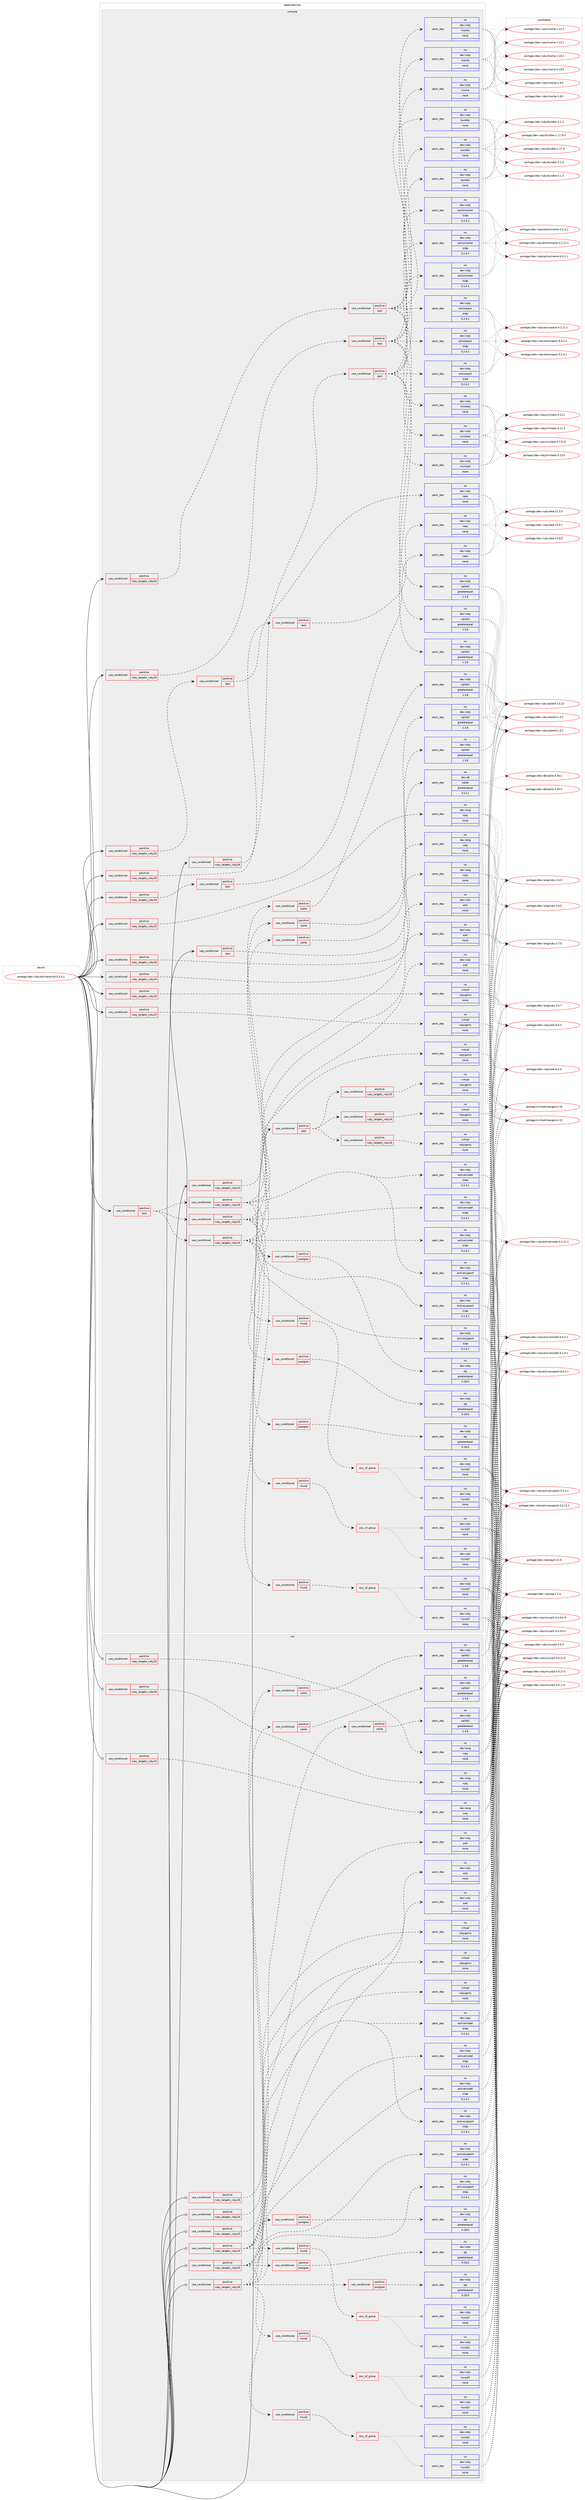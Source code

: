 digraph prolog {

# *************
# Graph options
# *************

newrank=true;
concentrate=true;
compound=true;
graph [rankdir=LR,fontname=Helvetica,fontsize=10,ranksep=1.5];#, ranksep=2.5, nodesep=0.2];
edge  [arrowhead=vee];
node  [fontname=Helvetica,fontsize=10];

# **********
# The ebuild
# **********

subgraph cluster_leftcol {
color=gray;
rank=same;
label=<<i>ebuild</i>>;
id [label="portage://dev-ruby/activerecord-5.2.4.1", color=red, width=4, href="../dev-ruby/activerecord-5.2.4.1.svg"];
}

# ****************
# The dependencies
# ****************

subgraph cluster_midcol {
color=gray;
label=<<i>dependencies</i>>;
subgraph cluster_compile {
fillcolor="#eeeeee";
style=filled;
label=<<i>compile</i>>;
subgraph cond94440 {
dependency370052 [label=<<TABLE BORDER="0" CELLBORDER="1" CELLSPACING="0" CELLPADDING="4"><TR><TD ROWSPAN="3" CELLPADDING="10">use_conditional</TD></TR><TR><TD>positive</TD></TR><TR><TD>ruby_targets_ruby24</TD></TR></TABLE>>, shape=none, color=red];
subgraph cond94441 {
dependency370053 [label=<<TABLE BORDER="0" CELLBORDER="1" CELLSPACING="0" CELLPADDING="4"><TR><TD ROWSPAN="3" CELLPADDING="10">use_conditional</TD></TR><TR><TD>positive</TD></TR><TR><TD>test</TD></TR></TABLE>>, shape=none, color=red];
subgraph pack270775 {
dependency370054 [label=<<TABLE BORDER="0" CELLBORDER="1" CELLSPACING="0" CELLPADDING="4" WIDTH="220"><TR><TD ROWSPAN="6" CELLPADDING="30">pack_dep</TD></TR><TR><TD WIDTH="110">no</TD></TR><TR><TD>dev-ruby</TD></TR><TR><TD>bundler</TD></TR><TR><TD>none</TD></TR><TR><TD></TD></TR></TABLE>>, shape=none, color=blue];
}
dependency370053:e -> dependency370054:w [weight=20,style="dashed",arrowhead="vee"];
subgraph pack270776 {
dependency370055 [label=<<TABLE BORDER="0" CELLBORDER="1" CELLSPACING="0" CELLPADDING="4" WIDTH="220"><TR><TD ROWSPAN="6" CELLPADDING="30">pack_dep</TD></TR><TR><TD WIDTH="110">no</TD></TR><TR><TD>dev-ruby</TD></TR><TR><TD>actionpack</TD></TR><TR><TD>tilde</TD></TR><TR><TD>5.2.4.1</TD></TR></TABLE>>, shape=none, color=blue];
}
dependency370053:e -> dependency370055:w [weight=20,style="dashed",arrowhead="vee"];
subgraph pack270777 {
dependency370056 [label=<<TABLE BORDER="0" CELLBORDER="1" CELLSPACING="0" CELLPADDING="4" WIDTH="220"><TR><TD ROWSPAN="6" CELLPADDING="30">pack_dep</TD></TR><TR><TD WIDTH="110">no</TD></TR><TR><TD>dev-ruby</TD></TR><TR><TD>actionmailer</TD></TR><TR><TD>tilde</TD></TR><TR><TD>5.2.4.1</TD></TR></TABLE>>, shape=none, color=blue];
}
dependency370053:e -> dependency370056:w [weight=20,style="dashed",arrowhead="vee"];
subgraph pack270778 {
dependency370057 [label=<<TABLE BORDER="0" CELLBORDER="1" CELLSPACING="0" CELLPADDING="4" WIDTH="220"><TR><TD ROWSPAN="6" CELLPADDING="30">pack_dep</TD></TR><TR><TD WIDTH="110">no</TD></TR><TR><TD>dev-ruby</TD></TR><TR><TD>sqlite3</TD></TR><TR><TD>greaterequal</TD></TR><TR><TD>1.3.6</TD></TR></TABLE>>, shape=none, color=blue];
}
dependency370053:e -> dependency370057:w [weight=20,style="dashed",arrowhead="vee"];
subgraph pack270779 {
dependency370058 [label=<<TABLE BORDER="0" CELLBORDER="1" CELLSPACING="0" CELLPADDING="4" WIDTH="220"><TR><TD ROWSPAN="6" CELLPADDING="30">pack_dep</TD></TR><TR><TD WIDTH="110">no</TD></TR><TR><TD>dev-ruby</TD></TR><TR><TD>mocha</TD></TR><TR><TD>none</TD></TR><TR><TD></TD></TR></TABLE>>, shape=none, color=blue];
}
dependency370053:e -> dependency370058:w [weight=20,style="dashed",arrowhead="vee"];
subgraph pack270780 {
dependency370059 [label=<<TABLE BORDER="0" CELLBORDER="1" CELLSPACING="0" CELLPADDING="4" WIDTH="220"><TR><TD ROWSPAN="6" CELLPADDING="30">pack_dep</TD></TR><TR><TD WIDTH="110">no</TD></TR><TR><TD>dev-ruby</TD></TR><TR><TD>minitest</TD></TR><TR><TD>none</TD></TR><TR><TD></TD></TR></TABLE>>, shape=none, color=blue];
}
dependency370053:e -> dependency370059:w [weight=20,style="dashed",arrowhead="vee"];
}
dependency370052:e -> dependency370053:w [weight=20,style="dashed",arrowhead="vee"];
}
id:e -> dependency370052:w [weight=20,style="solid",arrowhead="vee"];
subgraph cond94442 {
dependency370060 [label=<<TABLE BORDER="0" CELLBORDER="1" CELLSPACING="0" CELLPADDING="4"><TR><TD ROWSPAN="3" CELLPADDING="10">use_conditional</TD></TR><TR><TD>positive</TD></TR><TR><TD>ruby_targets_ruby24</TD></TR></TABLE>>, shape=none, color=red];
subgraph cond94443 {
dependency370061 [label=<<TABLE BORDER="0" CELLBORDER="1" CELLSPACING="0" CELLPADDING="4"><TR><TD ROWSPAN="3" CELLPADDING="10">use_conditional</TD></TR><TR><TD>positive</TD></TR><TR><TD>test</TD></TR></TABLE>>, shape=none, color=red];
subgraph pack270781 {
dependency370062 [label=<<TABLE BORDER="0" CELLBORDER="1" CELLSPACING="0" CELLPADDING="4" WIDTH="220"><TR><TD ROWSPAN="6" CELLPADDING="30">pack_dep</TD></TR><TR><TD WIDTH="110">no</TD></TR><TR><TD>dev-ruby</TD></TR><TR><TD>rake</TD></TR><TR><TD>none</TD></TR><TR><TD></TD></TR></TABLE>>, shape=none, color=blue];
}
dependency370061:e -> dependency370062:w [weight=20,style="dashed",arrowhead="vee"];
}
dependency370060:e -> dependency370061:w [weight=20,style="dashed",arrowhead="vee"];
}
id:e -> dependency370060:w [weight=20,style="solid",arrowhead="vee"];
subgraph cond94444 {
dependency370063 [label=<<TABLE BORDER="0" CELLBORDER="1" CELLSPACING="0" CELLPADDING="4"><TR><TD ROWSPAN="3" CELLPADDING="10">use_conditional</TD></TR><TR><TD>positive</TD></TR><TR><TD>ruby_targets_ruby24</TD></TR></TABLE>>, shape=none, color=red];
subgraph pack270782 {
dependency370064 [label=<<TABLE BORDER="0" CELLBORDER="1" CELLSPACING="0" CELLPADDING="4" WIDTH="220"><TR><TD ROWSPAN="6" CELLPADDING="30">pack_dep</TD></TR><TR><TD WIDTH="110">no</TD></TR><TR><TD>dev-lang</TD></TR><TR><TD>ruby</TD></TR><TR><TD>none</TD></TR><TR><TD></TD></TR></TABLE>>, shape=none, color=blue];
}
dependency370063:e -> dependency370064:w [weight=20,style="dashed",arrowhead="vee"];
}
id:e -> dependency370063:w [weight=20,style="solid",arrowhead="vee"];
subgraph cond94445 {
dependency370065 [label=<<TABLE BORDER="0" CELLBORDER="1" CELLSPACING="0" CELLPADDING="4"><TR><TD ROWSPAN="3" CELLPADDING="10">use_conditional</TD></TR><TR><TD>positive</TD></TR><TR><TD>ruby_targets_ruby24</TD></TR></TABLE>>, shape=none, color=red];
subgraph pack270783 {
dependency370066 [label=<<TABLE BORDER="0" CELLBORDER="1" CELLSPACING="0" CELLPADDING="4" WIDTH="220"><TR><TD ROWSPAN="6" CELLPADDING="30">pack_dep</TD></TR><TR><TD WIDTH="110">no</TD></TR><TR><TD>virtual</TD></TR><TR><TD>rubygems</TD></TR><TR><TD>none</TD></TR><TR><TD></TD></TR></TABLE>>, shape=none, color=blue];
}
dependency370065:e -> dependency370066:w [weight=20,style="dashed",arrowhead="vee"];
}
id:e -> dependency370065:w [weight=20,style="solid",arrowhead="vee"];
subgraph cond94446 {
dependency370067 [label=<<TABLE BORDER="0" CELLBORDER="1" CELLSPACING="0" CELLPADDING="4"><TR><TD ROWSPAN="3" CELLPADDING="10">use_conditional</TD></TR><TR><TD>positive</TD></TR><TR><TD>ruby_targets_ruby25</TD></TR></TABLE>>, shape=none, color=red];
subgraph cond94447 {
dependency370068 [label=<<TABLE BORDER="0" CELLBORDER="1" CELLSPACING="0" CELLPADDING="4"><TR><TD ROWSPAN="3" CELLPADDING="10">use_conditional</TD></TR><TR><TD>positive</TD></TR><TR><TD>test</TD></TR></TABLE>>, shape=none, color=red];
subgraph pack270784 {
dependency370069 [label=<<TABLE BORDER="0" CELLBORDER="1" CELLSPACING="0" CELLPADDING="4" WIDTH="220"><TR><TD ROWSPAN="6" CELLPADDING="30">pack_dep</TD></TR><TR><TD WIDTH="110">no</TD></TR><TR><TD>dev-ruby</TD></TR><TR><TD>bundler</TD></TR><TR><TD>none</TD></TR><TR><TD></TD></TR></TABLE>>, shape=none, color=blue];
}
dependency370068:e -> dependency370069:w [weight=20,style="dashed",arrowhead="vee"];
subgraph pack270785 {
dependency370070 [label=<<TABLE BORDER="0" CELLBORDER="1" CELLSPACING="0" CELLPADDING="4" WIDTH="220"><TR><TD ROWSPAN="6" CELLPADDING="30">pack_dep</TD></TR><TR><TD WIDTH="110">no</TD></TR><TR><TD>dev-ruby</TD></TR><TR><TD>actionpack</TD></TR><TR><TD>tilde</TD></TR><TR><TD>5.2.4.1</TD></TR></TABLE>>, shape=none, color=blue];
}
dependency370068:e -> dependency370070:w [weight=20,style="dashed",arrowhead="vee"];
subgraph pack270786 {
dependency370071 [label=<<TABLE BORDER="0" CELLBORDER="1" CELLSPACING="0" CELLPADDING="4" WIDTH="220"><TR><TD ROWSPAN="6" CELLPADDING="30">pack_dep</TD></TR><TR><TD WIDTH="110">no</TD></TR><TR><TD>dev-ruby</TD></TR><TR><TD>actionmailer</TD></TR><TR><TD>tilde</TD></TR><TR><TD>5.2.4.1</TD></TR></TABLE>>, shape=none, color=blue];
}
dependency370068:e -> dependency370071:w [weight=20,style="dashed",arrowhead="vee"];
subgraph pack270787 {
dependency370072 [label=<<TABLE BORDER="0" CELLBORDER="1" CELLSPACING="0" CELLPADDING="4" WIDTH="220"><TR><TD ROWSPAN="6" CELLPADDING="30">pack_dep</TD></TR><TR><TD WIDTH="110">no</TD></TR><TR><TD>dev-ruby</TD></TR><TR><TD>sqlite3</TD></TR><TR><TD>greaterequal</TD></TR><TR><TD>1.3.6</TD></TR></TABLE>>, shape=none, color=blue];
}
dependency370068:e -> dependency370072:w [weight=20,style="dashed",arrowhead="vee"];
subgraph pack270788 {
dependency370073 [label=<<TABLE BORDER="0" CELLBORDER="1" CELLSPACING="0" CELLPADDING="4" WIDTH="220"><TR><TD ROWSPAN="6" CELLPADDING="30">pack_dep</TD></TR><TR><TD WIDTH="110">no</TD></TR><TR><TD>dev-ruby</TD></TR><TR><TD>mocha</TD></TR><TR><TD>none</TD></TR><TR><TD></TD></TR></TABLE>>, shape=none, color=blue];
}
dependency370068:e -> dependency370073:w [weight=20,style="dashed",arrowhead="vee"];
subgraph pack270789 {
dependency370074 [label=<<TABLE BORDER="0" CELLBORDER="1" CELLSPACING="0" CELLPADDING="4" WIDTH="220"><TR><TD ROWSPAN="6" CELLPADDING="30">pack_dep</TD></TR><TR><TD WIDTH="110">no</TD></TR><TR><TD>dev-ruby</TD></TR><TR><TD>minitest</TD></TR><TR><TD>none</TD></TR><TR><TD></TD></TR></TABLE>>, shape=none, color=blue];
}
dependency370068:e -> dependency370074:w [weight=20,style="dashed",arrowhead="vee"];
}
dependency370067:e -> dependency370068:w [weight=20,style="dashed",arrowhead="vee"];
}
id:e -> dependency370067:w [weight=20,style="solid",arrowhead="vee"];
subgraph cond94448 {
dependency370075 [label=<<TABLE BORDER="0" CELLBORDER="1" CELLSPACING="0" CELLPADDING="4"><TR><TD ROWSPAN="3" CELLPADDING="10">use_conditional</TD></TR><TR><TD>positive</TD></TR><TR><TD>ruby_targets_ruby25</TD></TR></TABLE>>, shape=none, color=red];
subgraph cond94449 {
dependency370076 [label=<<TABLE BORDER="0" CELLBORDER="1" CELLSPACING="0" CELLPADDING="4"><TR><TD ROWSPAN="3" CELLPADDING="10">use_conditional</TD></TR><TR><TD>positive</TD></TR><TR><TD>test</TD></TR></TABLE>>, shape=none, color=red];
subgraph pack270790 {
dependency370077 [label=<<TABLE BORDER="0" CELLBORDER="1" CELLSPACING="0" CELLPADDING="4" WIDTH="220"><TR><TD ROWSPAN="6" CELLPADDING="30">pack_dep</TD></TR><TR><TD WIDTH="110">no</TD></TR><TR><TD>dev-ruby</TD></TR><TR><TD>rake</TD></TR><TR><TD>none</TD></TR><TR><TD></TD></TR></TABLE>>, shape=none, color=blue];
}
dependency370076:e -> dependency370077:w [weight=20,style="dashed",arrowhead="vee"];
}
dependency370075:e -> dependency370076:w [weight=20,style="dashed",arrowhead="vee"];
}
id:e -> dependency370075:w [weight=20,style="solid",arrowhead="vee"];
subgraph cond94450 {
dependency370078 [label=<<TABLE BORDER="0" CELLBORDER="1" CELLSPACING="0" CELLPADDING="4"><TR><TD ROWSPAN="3" CELLPADDING="10">use_conditional</TD></TR><TR><TD>positive</TD></TR><TR><TD>ruby_targets_ruby25</TD></TR></TABLE>>, shape=none, color=red];
subgraph pack270791 {
dependency370079 [label=<<TABLE BORDER="0" CELLBORDER="1" CELLSPACING="0" CELLPADDING="4" WIDTH="220"><TR><TD ROWSPAN="6" CELLPADDING="30">pack_dep</TD></TR><TR><TD WIDTH="110">no</TD></TR><TR><TD>dev-lang</TD></TR><TR><TD>ruby</TD></TR><TR><TD>none</TD></TR><TR><TD></TD></TR></TABLE>>, shape=none, color=blue];
}
dependency370078:e -> dependency370079:w [weight=20,style="dashed",arrowhead="vee"];
}
id:e -> dependency370078:w [weight=20,style="solid",arrowhead="vee"];
subgraph cond94451 {
dependency370080 [label=<<TABLE BORDER="0" CELLBORDER="1" CELLSPACING="0" CELLPADDING="4"><TR><TD ROWSPAN="3" CELLPADDING="10">use_conditional</TD></TR><TR><TD>positive</TD></TR><TR><TD>ruby_targets_ruby25</TD></TR></TABLE>>, shape=none, color=red];
subgraph pack270792 {
dependency370081 [label=<<TABLE BORDER="0" CELLBORDER="1" CELLSPACING="0" CELLPADDING="4" WIDTH="220"><TR><TD ROWSPAN="6" CELLPADDING="30">pack_dep</TD></TR><TR><TD WIDTH="110">no</TD></TR><TR><TD>virtual</TD></TR><TR><TD>rubygems</TD></TR><TR><TD>none</TD></TR><TR><TD></TD></TR></TABLE>>, shape=none, color=blue];
}
dependency370080:e -> dependency370081:w [weight=20,style="dashed",arrowhead="vee"];
}
id:e -> dependency370080:w [weight=20,style="solid",arrowhead="vee"];
subgraph cond94452 {
dependency370082 [label=<<TABLE BORDER="0" CELLBORDER="1" CELLSPACING="0" CELLPADDING="4"><TR><TD ROWSPAN="3" CELLPADDING="10">use_conditional</TD></TR><TR><TD>positive</TD></TR><TR><TD>ruby_targets_ruby26</TD></TR></TABLE>>, shape=none, color=red];
subgraph cond94453 {
dependency370083 [label=<<TABLE BORDER="0" CELLBORDER="1" CELLSPACING="0" CELLPADDING="4"><TR><TD ROWSPAN="3" CELLPADDING="10">use_conditional</TD></TR><TR><TD>positive</TD></TR><TR><TD>test</TD></TR></TABLE>>, shape=none, color=red];
subgraph pack270793 {
dependency370084 [label=<<TABLE BORDER="0" CELLBORDER="1" CELLSPACING="0" CELLPADDING="4" WIDTH="220"><TR><TD ROWSPAN="6" CELLPADDING="30">pack_dep</TD></TR><TR><TD WIDTH="110">no</TD></TR><TR><TD>dev-ruby</TD></TR><TR><TD>bundler</TD></TR><TR><TD>none</TD></TR><TR><TD></TD></TR></TABLE>>, shape=none, color=blue];
}
dependency370083:e -> dependency370084:w [weight=20,style="dashed",arrowhead="vee"];
subgraph pack270794 {
dependency370085 [label=<<TABLE BORDER="0" CELLBORDER="1" CELLSPACING="0" CELLPADDING="4" WIDTH="220"><TR><TD ROWSPAN="6" CELLPADDING="30">pack_dep</TD></TR><TR><TD WIDTH="110">no</TD></TR><TR><TD>dev-ruby</TD></TR><TR><TD>actionpack</TD></TR><TR><TD>tilde</TD></TR><TR><TD>5.2.4.1</TD></TR></TABLE>>, shape=none, color=blue];
}
dependency370083:e -> dependency370085:w [weight=20,style="dashed",arrowhead="vee"];
subgraph pack270795 {
dependency370086 [label=<<TABLE BORDER="0" CELLBORDER="1" CELLSPACING="0" CELLPADDING="4" WIDTH="220"><TR><TD ROWSPAN="6" CELLPADDING="30">pack_dep</TD></TR><TR><TD WIDTH="110">no</TD></TR><TR><TD>dev-ruby</TD></TR><TR><TD>actionmailer</TD></TR><TR><TD>tilde</TD></TR><TR><TD>5.2.4.1</TD></TR></TABLE>>, shape=none, color=blue];
}
dependency370083:e -> dependency370086:w [weight=20,style="dashed",arrowhead="vee"];
subgraph pack270796 {
dependency370087 [label=<<TABLE BORDER="0" CELLBORDER="1" CELLSPACING="0" CELLPADDING="4" WIDTH="220"><TR><TD ROWSPAN="6" CELLPADDING="30">pack_dep</TD></TR><TR><TD WIDTH="110">no</TD></TR><TR><TD>dev-ruby</TD></TR><TR><TD>sqlite3</TD></TR><TR><TD>greaterequal</TD></TR><TR><TD>1.3.6</TD></TR></TABLE>>, shape=none, color=blue];
}
dependency370083:e -> dependency370087:w [weight=20,style="dashed",arrowhead="vee"];
subgraph pack270797 {
dependency370088 [label=<<TABLE BORDER="0" CELLBORDER="1" CELLSPACING="0" CELLPADDING="4" WIDTH="220"><TR><TD ROWSPAN="6" CELLPADDING="30">pack_dep</TD></TR><TR><TD WIDTH="110">no</TD></TR><TR><TD>dev-ruby</TD></TR><TR><TD>mocha</TD></TR><TR><TD>none</TD></TR><TR><TD></TD></TR></TABLE>>, shape=none, color=blue];
}
dependency370083:e -> dependency370088:w [weight=20,style="dashed",arrowhead="vee"];
subgraph pack270798 {
dependency370089 [label=<<TABLE BORDER="0" CELLBORDER="1" CELLSPACING="0" CELLPADDING="4" WIDTH="220"><TR><TD ROWSPAN="6" CELLPADDING="30">pack_dep</TD></TR><TR><TD WIDTH="110">no</TD></TR><TR><TD>dev-ruby</TD></TR><TR><TD>minitest</TD></TR><TR><TD>none</TD></TR><TR><TD></TD></TR></TABLE>>, shape=none, color=blue];
}
dependency370083:e -> dependency370089:w [weight=20,style="dashed",arrowhead="vee"];
}
dependency370082:e -> dependency370083:w [weight=20,style="dashed",arrowhead="vee"];
}
id:e -> dependency370082:w [weight=20,style="solid",arrowhead="vee"];
subgraph cond94454 {
dependency370090 [label=<<TABLE BORDER="0" CELLBORDER="1" CELLSPACING="0" CELLPADDING="4"><TR><TD ROWSPAN="3" CELLPADDING="10">use_conditional</TD></TR><TR><TD>positive</TD></TR><TR><TD>ruby_targets_ruby26</TD></TR></TABLE>>, shape=none, color=red];
subgraph cond94455 {
dependency370091 [label=<<TABLE BORDER="0" CELLBORDER="1" CELLSPACING="0" CELLPADDING="4"><TR><TD ROWSPAN="3" CELLPADDING="10">use_conditional</TD></TR><TR><TD>positive</TD></TR><TR><TD>test</TD></TR></TABLE>>, shape=none, color=red];
subgraph pack270799 {
dependency370092 [label=<<TABLE BORDER="0" CELLBORDER="1" CELLSPACING="0" CELLPADDING="4" WIDTH="220"><TR><TD ROWSPAN="6" CELLPADDING="30">pack_dep</TD></TR><TR><TD WIDTH="110">no</TD></TR><TR><TD>dev-ruby</TD></TR><TR><TD>rake</TD></TR><TR><TD>none</TD></TR><TR><TD></TD></TR></TABLE>>, shape=none, color=blue];
}
dependency370091:e -> dependency370092:w [weight=20,style="dashed",arrowhead="vee"];
}
dependency370090:e -> dependency370091:w [weight=20,style="dashed",arrowhead="vee"];
}
id:e -> dependency370090:w [weight=20,style="solid",arrowhead="vee"];
subgraph cond94456 {
dependency370093 [label=<<TABLE BORDER="0" CELLBORDER="1" CELLSPACING="0" CELLPADDING="4"><TR><TD ROWSPAN="3" CELLPADDING="10">use_conditional</TD></TR><TR><TD>positive</TD></TR><TR><TD>ruby_targets_ruby26</TD></TR></TABLE>>, shape=none, color=red];
subgraph pack270800 {
dependency370094 [label=<<TABLE BORDER="0" CELLBORDER="1" CELLSPACING="0" CELLPADDING="4" WIDTH="220"><TR><TD ROWSPAN="6" CELLPADDING="30">pack_dep</TD></TR><TR><TD WIDTH="110">no</TD></TR><TR><TD>dev-lang</TD></TR><TR><TD>ruby</TD></TR><TR><TD>none</TD></TR><TR><TD></TD></TR></TABLE>>, shape=none, color=blue];
}
dependency370093:e -> dependency370094:w [weight=20,style="dashed",arrowhead="vee"];
}
id:e -> dependency370093:w [weight=20,style="solid",arrowhead="vee"];
subgraph cond94457 {
dependency370095 [label=<<TABLE BORDER="0" CELLBORDER="1" CELLSPACING="0" CELLPADDING="4"><TR><TD ROWSPAN="3" CELLPADDING="10">use_conditional</TD></TR><TR><TD>positive</TD></TR><TR><TD>ruby_targets_ruby26</TD></TR></TABLE>>, shape=none, color=red];
subgraph pack270801 {
dependency370096 [label=<<TABLE BORDER="0" CELLBORDER="1" CELLSPACING="0" CELLPADDING="4" WIDTH="220"><TR><TD ROWSPAN="6" CELLPADDING="30">pack_dep</TD></TR><TR><TD WIDTH="110">no</TD></TR><TR><TD>virtual</TD></TR><TR><TD>rubygems</TD></TR><TR><TD>none</TD></TR><TR><TD></TD></TR></TABLE>>, shape=none, color=blue];
}
dependency370095:e -> dependency370096:w [weight=20,style="dashed",arrowhead="vee"];
}
id:e -> dependency370095:w [weight=20,style="solid",arrowhead="vee"];
subgraph cond94458 {
dependency370097 [label=<<TABLE BORDER="0" CELLBORDER="1" CELLSPACING="0" CELLPADDING="4"><TR><TD ROWSPAN="3" CELLPADDING="10">use_conditional</TD></TR><TR><TD>positive</TD></TR><TR><TD>test</TD></TR></TABLE>>, shape=none, color=red];
subgraph cond94459 {
dependency370098 [label=<<TABLE BORDER="0" CELLBORDER="1" CELLSPACING="0" CELLPADDING="4"><TR><TD ROWSPAN="3" CELLPADDING="10">use_conditional</TD></TR><TR><TD>positive</TD></TR><TR><TD>ruby_targets_ruby24</TD></TR></TABLE>>, shape=none, color=red];
subgraph pack270802 {
dependency370099 [label=<<TABLE BORDER="0" CELLBORDER="1" CELLSPACING="0" CELLPADDING="4" WIDTH="220"><TR><TD ROWSPAN="6" CELLPADDING="30">pack_dep</TD></TR><TR><TD WIDTH="110">no</TD></TR><TR><TD>dev-ruby</TD></TR><TR><TD>activesupport</TD></TR><TR><TD>tilde</TD></TR><TR><TD>5.2.4.1</TD></TR></TABLE>>, shape=none, color=blue];
}
dependency370098:e -> dependency370099:w [weight=20,style="dashed",arrowhead="vee"];
subgraph pack270803 {
dependency370100 [label=<<TABLE BORDER="0" CELLBORDER="1" CELLSPACING="0" CELLPADDING="4" WIDTH="220"><TR><TD ROWSPAN="6" CELLPADDING="30">pack_dep</TD></TR><TR><TD WIDTH="110">no</TD></TR><TR><TD>dev-ruby</TD></TR><TR><TD>activemodel</TD></TR><TR><TD>tilde</TD></TR><TR><TD>5.2.4.1</TD></TR></TABLE>>, shape=none, color=blue];
}
dependency370098:e -> dependency370100:w [weight=20,style="dashed",arrowhead="vee"];
subgraph pack270804 {
dependency370101 [label=<<TABLE BORDER="0" CELLBORDER="1" CELLSPACING="0" CELLPADDING="4" WIDTH="220"><TR><TD ROWSPAN="6" CELLPADDING="30">pack_dep</TD></TR><TR><TD WIDTH="110">no</TD></TR><TR><TD>dev-ruby</TD></TR><TR><TD>arel</TD></TR><TR><TD>none</TD></TR><TR><TD></TD></TR></TABLE>>, shape=none, color=blue];
}
dependency370098:e -> dependency370101:w [weight=20,style="dashed",arrowhead="vee"];
subgraph cond94460 {
dependency370102 [label=<<TABLE BORDER="0" CELLBORDER="1" CELLSPACING="0" CELLPADDING="4"><TR><TD ROWSPAN="3" CELLPADDING="10">use_conditional</TD></TR><TR><TD>positive</TD></TR><TR><TD>sqlite</TD></TR></TABLE>>, shape=none, color=red];
subgraph pack270805 {
dependency370103 [label=<<TABLE BORDER="0" CELLBORDER="1" CELLSPACING="0" CELLPADDING="4" WIDTH="220"><TR><TD ROWSPAN="6" CELLPADDING="30">pack_dep</TD></TR><TR><TD WIDTH="110">no</TD></TR><TR><TD>dev-ruby</TD></TR><TR><TD>sqlite3</TD></TR><TR><TD>greaterequal</TD></TR><TR><TD>1.3.6</TD></TR></TABLE>>, shape=none, color=blue];
}
dependency370102:e -> dependency370103:w [weight=20,style="dashed",arrowhead="vee"];
}
dependency370098:e -> dependency370102:w [weight=20,style="dashed",arrowhead="vee"];
subgraph cond94461 {
dependency370104 [label=<<TABLE BORDER="0" CELLBORDER="1" CELLSPACING="0" CELLPADDING="4"><TR><TD ROWSPAN="3" CELLPADDING="10">use_conditional</TD></TR><TR><TD>positive</TD></TR><TR><TD>mysql</TD></TR></TABLE>>, shape=none, color=red];
subgraph any4633 {
dependency370105 [label=<<TABLE BORDER="0" CELLBORDER="1" CELLSPACING="0" CELLPADDING="4"><TR><TD CELLPADDING="10">any_of_group</TD></TR></TABLE>>, shape=none, color=red];subgraph pack270806 {
dependency370106 [label=<<TABLE BORDER="0" CELLBORDER="1" CELLSPACING="0" CELLPADDING="4" WIDTH="220"><TR><TD ROWSPAN="6" CELLPADDING="30">pack_dep</TD></TR><TR><TD WIDTH="110">no</TD></TR><TR><TD>dev-ruby</TD></TR><TR><TD>mysql2</TD></TR><TR><TD>none</TD></TR><TR><TD></TD></TR></TABLE>>, shape=none, color=blue];
}
dependency370105:e -> dependency370106:w [weight=20,style="dotted",arrowhead="oinv"];
subgraph pack270807 {
dependency370107 [label=<<TABLE BORDER="0" CELLBORDER="1" CELLSPACING="0" CELLPADDING="4" WIDTH="220"><TR><TD ROWSPAN="6" CELLPADDING="30">pack_dep</TD></TR><TR><TD WIDTH="110">no</TD></TR><TR><TD>dev-ruby</TD></TR><TR><TD>mysql2</TD></TR><TR><TD>none</TD></TR><TR><TD></TD></TR></TABLE>>, shape=none, color=blue];
}
dependency370105:e -> dependency370107:w [weight=20,style="dotted",arrowhead="oinv"];
}
dependency370104:e -> dependency370105:w [weight=20,style="dashed",arrowhead="vee"];
}
dependency370098:e -> dependency370104:w [weight=20,style="dashed",arrowhead="vee"];
subgraph cond94462 {
dependency370108 [label=<<TABLE BORDER="0" CELLBORDER="1" CELLSPACING="0" CELLPADDING="4"><TR><TD ROWSPAN="3" CELLPADDING="10">use_conditional</TD></TR><TR><TD>positive</TD></TR><TR><TD>postgres</TD></TR></TABLE>>, shape=none, color=red];
subgraph pack270808 {
dependency370109 [label=<<TABLE BORDER="0" CELLBORDER="1" CELLSPACING="0" CELLPADDING="4" WIDTH="220"><TR><TD ROWSPAN="6" CELLPADDING="30">pack_dep</TD></TR><TR><TD WIDTH="110">no</TD></TR><TR><TD>dev-ruby</TD></TR><TR><TD>pg</TD></TR><TR><TD>greaterequal</TD></TR><TR><TD>0.18.0</TD></TR></TABLE>>, shape=none, color=blue];
}
dependency370108:e -> dependency370109:w [weight=20,style="dashed",arrowhead="vee"];
}
dependency370098:e -> dependency370108:w [weight=20,style="dashed",arrowhead="vee"];
}
dependency370097:e -> dependency370098:w [weight=20,style="dashed",arrowhead="vee"];
subgraph cond94463 {
dependency370110 [label=<<TABLE BORDER="0" CELLBORDER="1" CELLSPACING="0" CELLPADDING="4"><TR><TD ROWSPAN="3" CELLPADDING="10">use_conditional</TD></TR><TR><TD>positive</TD></TR><TR><TD>ruby_targets_ruby25</TD></TR></TABLE>>, shape=none, color=red];
subgraph pack270809 {
dependency370111 [label=<<TABLE BORDER="0" CELLBORDER="1" CELLSPACING="0" CELLPADDING="4" WIDTH="220"><TR><TD ROWSPAN="6" CELLPADDING="30">pack_dep</TD></TR><TR><TD WIDTH="110">no</TD></TR><TR><TD>dev-ruby</TD></TR><TR><TD>activesupport</TD></TR><TR><TD>tilde</TD></TR><TR><TD>5.2.4.1</TD></TR></TABLE>>, shape=none, color=blue];
}
dependency370110:e -> dependency370111:w [weight=20,style="dashed",arrowhead="vee"];
subgraph pack270810 {
dependency370112 [label=<<TABLE BORDER="0" CELLBORDER="1" CELLSPACING="0" CELLPADDING="4" WIDTH="220"><TR><TD ROWSPAN="6" CELLPADDING="30">pack_dep</TD></TR><TR><TD WIDTH="110">no</TD></TR><TR><TD>dev-ruby</TD></TR><TR><TD>activemodel</TD></TR><TR><TD>tilde</TD></TR><TR><TD>5.2.4.1</TD></TR></TABLE>>, shape=none, color=blue];
}
dependency370110:e -> dependency370112:w [weight=20,style="dashed",arrowhead="vee"];
subgraph pack270811 {
dependency370113 [label=<<TABLE BORDER="0" CELLBORDER="1" CELLSPACING="0" CELLPADDING="4" WIDTH="220"><TR><TD ROWSPAN="6" CELLPADDING="30">pack_dep</TD></TR><TR><TD WIDTH="110">no</TD></TR><TR><TD>dev-ruby</TD></TR><TR><TD>arel</TD></TR><TR><TD>none</TD></TR><TR><TD></TD></TR></TABLE>>, shape=none, color=blue];
}
dependency370110:e -> dependency370113:w [weight=20,style="dashed",arrowhead="vee"];
subgraph cond94464 {
dependency370114 [label=<<TABLE BORDER="0" CELLBORDER="1" CELLSPACING="0" CELLPADDING="4"><TR><TD ROWSPAN="3" CELLPADDING="10">use_conditional</TD></TR><TR><TD>positive</TD></TR><TR><TD>sqlite</TD></TR></TABLE>>, shape=none, color=red];
subgraph pack270812 {
dependency370115 [label=<<TABLE BORDER="0" CELLBORDER="1" CELLSPACING="0" CELLPADDING="4" WIDTH="220"><TR><TD ROWSPAN="6" CELLPADDING="30">pack_dep</TD></TR><TR><TD WIDTH="110">no</TD></TR><TR><TD>dev-ruby</TD></TR><TR><TD>sqlite3</TD></TR><TR><TD>greaterequal</TD></TR><TR><TD>1.3.6</TD></TR></TABLE>>, shape=none, color=blue];
}
dependency370114:e -> dependency370115:w [weight=20,style="dashed",arrowhead="vee"];
}
dependency370110:e -> dependency370114:w [weight=20,style="dashed",arrowhead="vee"];
subgraph cond94465 {
dependency370116 [label=<<TABLE BORDER="0" CELLBORDER="1" CELLSPACING="0" CELLPADDING="4"><TR><TD ROWSPAN="3" CELLPADDING="10">use_conditional</TD></TR><TR><TD>positive</TD></TR><TR><TD>mysql</TD></TR></TABLE>>, shape=none, color=red];
subgraph any4634 {
dependency370117 [label=<<TABLE BORDER="0" CELLBORDER="1" CELLSPACING="0" CELLPADDING="4"><TR><TD CELLPADDING="10">any_of_group</TD></TR></TABLE>>, shape=none, color=red];subgraph pack270813 {
dependency370118 [label=<<TABLE BORDER="0" CELLBORDER="1" CELLSPACING="0" CELLPADDING="4" WIDTH="220"><TR><TD ROWSPAN="6" CELLPADDING="30">pack_dep</TD></TR><TR><TD WIDTH="110">no</TD></TR><TR><TD>dev-ruby</TD></TR><TR><TD>mysql2</TD></TR><TR><TD>none</TD></TR><TR><TD></TD></TR></TABLE>>, shape=none, color=blue];
}
dependency370117:e -> dependency370118:w [weight=20,style="dotted",arrowhead="oinv"];
subgraph pack270814 {
dependency370119 [label=<<TABLE BORDER="0" CELLBORDER="1" CELLSPACING="0" CELLPADDING="4" WIDTH="220"><TR><TD ROWSPAN="6" CELLPADDING="30">pack_dep</TD></TR><TR><TD WIDTH="110">no</TD></TR><TR><TD>dev-ruby</TD></TR><TR><TD>mysql2</TD></TR><TR><TD>none</TD></TR><TR><TD></TD></TR></TABLE>>, shape=none, color=blue];
}
dependency370117:e -> dependency370119:w [weight=20,style="dotted",arrowhead="oinv"];
}
dependency370116:e -> dependency370117:w [weight=20,style="dashed",arrowhead="vee"];
}
dependency370110:e -> dependency370116:w [weight=20,style="dashed",arrowhead="vee"];
subgraph cond94466 {
dependency370120 [label=<<TABLE BORDER="0" CELLBORDER="1" CELLSPACING="0" CELLPADDING="4"><TR><TD ROWSPAN="3" CELLPADDING="10">use_conditional</TD></TR><TR><TD>positive</TD></TR><TR><TD>postgres</TD></TR></TABLE>>, shape=none, color=red];
subgraph pack270815 {
dependency370121 [label=<<TABLE BORDER="0" CELLBORDER="1" CELLSPACING="0" CELLPADDING="4" WIDTH="220"><TR><TD ROWSPAN="6" CELLPADDING="30">pack_dep</TD></TR><TR><TD WIDTH="110">no</TD></TR><TR><TD>dev-ruby</TD></TR><TR><TD>pg</TD></TR><TR><TD>greaterequal</TD></TR><TR><TD>0.18.0</TD></TR></TABLE>>, shape=none, color=blue];
}
dependency370120:e -> dependency370121:w [weight=20,style="dashed",arrowhead="vee"];
}
dependency370110:e -> dependency370120:w [weight=20,style="dashed",arrowhead="vee"];
}
dependency370097:e -> dependency370110:w [weight=20,style="dashed",arrowhead="vee"];
subgraph cond94467 {
dependency370122 [label=<<TABLE BORDER="0" CELLBORDER="1" CELLSPACING="0" CELLPADDING="4"><TR><TD ROWSPAN="3" CELLPADDING="10">use_conditional</TD></TR><TR><TD>positive</TD></TR><TR><TD>ruby_targets_ruby26</TD></TR></TABLE>>, shape=none, color=red];
subgraph pack270816 {
dependency370123 [label=<<TABLE BORDER="0" CELLBORDER="1" CELLSPACING="0" CELLPADDING="4" WIDTH="220"><TR><TD ROWSPAN="6" CELLPADDING="30">pack_dep</TD></TR><TR><TD WIDTH="110">no</TD></TR><TR><TD>dev-ruby</TD></TR><TR><TD>activesupport</TD></TR><TR><TD>tilde</TD></TR><TR><TD>5.2.4.1</TD></TR></TABLE>>, shape=none, color=blue];
}
dependency370122:e -> dependency370123:w [weight=20,style="dashed",arrowhead="vee"];
subgraph pack270817 {
dependency370124 [label=<<TABLE BORDER="0" CELLBORDER="1" CELLSPACING="0" CELLPADDING="4" WIDTH="220"><TR><TD ROWSPAN="6" CELLPADDING="30">pack_dep</TD></TR><TR><TD WIDTH="110">no</TD></TR><TR><TD>dev-ruby</TD></TR><TR><TD>activemodel</TD></TR><TR><TD>tilde</TD></TR><TR><TD>5.2.4.1</TD></TR></TABLE>>, shape=none, color=blue];
}
dependency370122:e -> dependency370124:w [weight=20,style="dashed",arrowhead="vee"];
subgraph pack270818 {
dependency370125 [label=<<TABLE BORDER="0" CELLBORDER="1" CELLSPACING="0" CELLPADDING="4" WIDTH="220"><TR><TD ROWSPAN="6" CELLPADDING="30">pack_dep</TD></TR><TR><TD WIDTH="110">no</TD></TR><TR><TD>dev-ruby</TD></TR><TR><TD>arel</TD></TR><TR><TD>none</TD></TR><TR><TD></TD></TR></TABLE>>, shape=none, color=blue];
}
dependency370122:e -> dependency370125:w [weight=20,style="dashed",arrowhead="vee"];
subgraph cond94468 {
dependency370126 [label=<<TABLE BORDER="0" CELLBORDER="1" CELLSPACING="0" CELLPADDING="4"><TR><TD ROWSPAN="3" CELLPADDING="10">use_conditional</TD></TR><TR><TD>positive</TD></TR><TR><TD>sqlite</TD></TR></TABLE>>, shape=none, color=red];
subgraph pack270819 {
dependency370127 [label=<<TABLE BORDER="0" CELLBORDER="1" CELLSPACING="0" CELLPADDING="4" WIDTH="220"><TR><TD ROWSPAN="6" CELLPADDING="30">pack_dep</TD></TR><TR><TD WIDTH="110">no</TD></TR><TR><TD>dev-ruby</TD></TR><TR><TD>sqlite3</TD></TR><TR><TD>greaterequal</TD></TR><TR><TD>1.3.6</TD></TR></TABLE>>, shape=none, color=blue];
}
dependency370126:e -> dependency370127:w [weight=20,style="dashed",arrowhead="vee"];
}
dependency370122:e -> dependency370126:w [weight=20,style="dashed",arrowhead="vee"];
subgraph cond94469 {
dependency370128 [label=<<TABLE BORDER="0" CELLBORDER="1" CELLSPACING="0" CELLPADDING="4"><TR><TD ROWSPAN="3" CELLPADDING="10">use_conditional</TD></TR><TR><TD>positive</TD></TR><TR><TD>mysql</TD></TR></TABLE>>, shape=none, color=red];
subgraph any4635 {
dependency370129 [label=<<TABLE BORDER="0" CELLBORDER="1" CELLSPACING="0" CELLPADDING="4"><TR><TD CELLPADDING="10">any_of_group</TD></TR></TABLE>>, shape=none, color=red];subgraph pack270820 {
dependency370130 [label=<<TABLE BORDER="0" CELLBORDER="1" CELLSPACING="0" CELLPADDING="4" WIDTH="220"><TR><TD ROWSPAN="6" CELLPADDING="30">pack_dep</TD></TR><TR><TD WIDTH="110">no</TD></TR><TR><TD>dev-ruby</TD></TR><TR><TD>mysql2</TD></TR><TR><TD>none</TD></TR><TR><TD></TD></TR></TABLE>>, shape=none, color=blue];
}
dependency370129:e -> dependency370130:w [weight=20,style="dotted",arrowhead="oinv"];
subgraph pack270821 {
dependency370131 [label=<<TABLE BORDER="0" CELLBORDER="1" CELLSPACING="0" CELLPADDING="4" WIDTH="220"><TR><TD ROWSPAN="6" CELLPADDING="30">pack_dep</TD></TR><TR><TD WIDTH="110">no</TD></TR><TR><TD>dev-ruby</TD></TR><TR><TD>mysql2</TD></TR><TR><TD>none</TD></TR><TR><TD></TD></TR></TABLE>>, shape=none, color=blue];
}
dependency370129:e -> dependency370131:w [weight=20,style="dotted",arrowhead="oinv"];
}
dependency370128:e -> dependency370129:w [weight=20,style="dashed",arrowhead="vee"];
}
dependency370122:e -> dependency370128:w [weight=20,style="dashed",arrowhead="vee"];
subgraph cond94470 {
dependency370132 [label=<<TABLE BORDER="0" CELLBORDER="1" CELLSPACING="0" CELLPADDING="4"><TR><TD ROWSPAN="3" CELLPADDING="10">use_conditional</TD></TR><TR><TD>positive</TD></TR><TR><TD>postgres</TD></TR></TABLE>>, shape=none, color=red];
subgraph pack270822 {
dependency370133 [label=<<TABLE BORDER="0" CELLBORDER="1" CELLSPACING="0" CELLPADDING="4" WIDTH="220"><TR><TD ROWSPAN="6" CELLPADDING="30">pack_dep</TD></TR><TR><TD WIDTH="110">no</TD></TR><TR><TD>dev-ruby</TD></TR><TR><TD>pg</TD></TR><TR><TD>greaterequal</TD></TR><TR><TD>0.18.0</TD></TR></TABLE>>, shape=none, color=blue];
}
dependency370132:e -> dependency370133:w [weight=20,style="dashed",arrowhead="vee"];
}
dependency370122:e -> dependency370132:w [weight=20,style="dashed",arrowhead="vee"];
}
dependency370097:e -> dependency370122:w [weight=20,style="dashed",arrowhead="vee"];
}
id:e -> dependency370097:w [weight=20,style="solid",arrowhead="vee"];
subgraph cond94471 {
dependency370134 [label=<<TABLE BORDER="0" CELLBORDER="1" CELLSPACING="0" CELLPADDING="4"><TR><TD ROWSPAN="3" CELLPADDING="10">use_conditional</TD></TR><TR><TD>positive</TD></TR><TR><TD>test</TD></TR></TABLE>>, shape=none, color=red];
subgraph cond94472 {
dependency370135 [label=<<TABLE BORDER="0" CELLBORDER="1" CELLSPACING="0" CELLPADDING="4"><TR><TD ROWSPAN="3" CELLPADDING="10">use_conditional</TD></TR><TR><TD>positive</TD></TR><TR><TD>ruby_targets_ruby24</TD></TR></TABLE>>, shape=none, color=red];
subgraph pack270823 {
dependency370136 [label=<<TABLE BORDER="0" CELLBORDER="1" CELLSPACING="0" CELLPADDING="4" WIDTH="220"><TR><TD ROWSPAN="6" CELLPADDING="30">pack_dep</TD></TR><TR><TD WIDTH="110">no</TD></TR><TR><TD>virtual</TD></TR><TR><TD>rubygems</TD></TR><TR><TD>none</TD></TR><TR><TD></TD></TR></TABLE>>, shape=none, color=blue];
}
dependency370135:e -> dependency370136:w [weight=20,style="dashed",arrowhead="vee"];
}
dependency370134:e -> dependency370135:w [weight=20,style="dashed",arrowhead="vee"];
subgraph cond94473 {
dependency370137 [label=<<TABLE BORDER="0" CELLBORDER="1" CELLSPACING="0" CELLPADDING="4"><TR><TD ROWSPAN="3" CELLPADDING="10">use_conditional</TD></TR><TR><TD>positive</TD></TR><TR><TD>ruby_targets_ruby25</TD></TR></TABLE>>, shape=none, color=red];
subgraph pack270824 {
dependency370138 [label=<<TABLE BORDER="0" CELLBORDER="1" CELLSPACING="0" CELLPADDING="4" WIDTH="220"><TR><TD ROWSPAN="6" CELLPADDING="30">pack_dep</TD></TR><TR><TD WIDTH="110">no</TD></TR><TR><TD>virtual</TD></TR><TR><TD>rubygems</TD></TR><TR><TD>none</TD></TR><TR><TD></TD></TR></TABLE>>, shape=none, color=blue];
}
dependency370137:e -> dependency370138:w [weight=20,style="dashed",arrowhead="vee"];
}
dependency370134:e -> dependency370137:w [weight=20,style="dashed",arrowhead="vee"];
subgraph cond94474 {
dependency370139 [label=<<TABLE BORDER="0" CELLBORDER="1" CELLSPACING="0" CELLPADDING="4"><TR><TD ROWSPAN="3" CELLPADDING="10">use_conditional</TD></TR><TR><TD>positive</TD></TR><TR><TD>ruby_targets_ruby26</TD></TR></TABLE>>, shape=none, color=red];
subgraph pack270825 {
dependency370140 [label=<<TABLE BORDER="0" CELLBORDER="1" CELLSPACING="0" CELLPADDING="4" WIDTH="220"><TR><TD ROWSPAN="6" CELLPADDING="30">pack_dep</TD></TR><TR><TD WIDTH="110">no</TD></TR><TR><TD>virtual</TD></TR><TR><TD>rubygems</TD></TR><TR><TD>none</TD></TR><TR><TD></TD></TR></TABLE>>, shape=none, color=blue];
}
dependency370139:e -> dependency370140:w [weight=20,style="dashed",arrowhead="vee"];
}
dependency370134:e -> dependency370139:w [weight=20,style="dashed",arrowhead="vee"];
}
id:e -> dependency370134:w [weight=20,style="solid",arrowhead="vee"];
subgraph cond94475 {
dependency370141 [label=<<TABLE BORDER="0" CELLBORDER="1" CELLSPACING="0" CELLPADDING="4"><TR><TD ROWSPAN="3" CELLPADDING="10">use_conditional</TD></TR><TR><TD>positive</TD></TR><TR><TD>test</TD></TR></TABLE>>, shape=none, color=red];
subgraph pack270826 {
dependency370142 [label=<<TABLE BORDER="0" CELLBORDER="1" CELLSPACING="0" CELLPADDING="4" WIDTH="220"><TR><TD ROWSPAN="6" CELLPADDING="30">pack_dep</TD></TR><TR><TD WIDTH="110">no</TD></TR><TR><TD>dev-db</TD></TR><TR><TD>sqlite</TD></TR><TR><TD>greaterequal</TD></TR><TR><TD>3.12.1</TD></TR></TABLE>>, shape=none, color=blue];
}
dependency370141:e -> dependency370142:w [weight=20,style="dashed",arrowhead="vee"];
}
id:e -> dependency370141:w [weight=20,style="solid",arrowhead="vee"];
}
subgraph cluster_compileandrun {
fillcolor="#eeeeee";
style=filled;
label=<<i>compile and run</i>>;
}
subgraph cluster_run {
fillcolor="#eeeeee";
style=filled;
label=<<i>run</i>>;
subgraph cond94476 {
dependency370143 [label=<<TABLE BORDER="0" CELLBORDER="1" CELLSPACING="0" CELLPADDING="4"><TR><TD ROWSPAN="3" CELLPADDING="10">use_conditional</TD></TR><TR><TD>positive</TD></TR><TR><TD>ruby_targets_ruby24</TD></TR></TABLE>>, shape=none, color=red];
subgraph pack270827 {
dependency370144 [label=<<TABLE BORDER="0" CELLBORDER="1" CELLSPACING="0" CELLPADDING="4" WIDTH="220"><TR><TD ROWSPAN="6" CELLPADDING="30">pack_dep</TD></TR><TR><TD WIDTH="110">no</TD></TR><TR><TD>dev-lang</TD></TR><TR><TD>ruby</TD></TR><TR><TD>none</TD></TR><TR><TD></TD></TR></TABLE>>, shape=none, color=blue];
}
dependency370143:e -> dependency370144:w [weight=20,style="dashed",arrowhead="vee"];
}
id:e -> dependency370143:w [weight=20,style="solid",arrowhead="odot"];
subgraph cond94477 {
dependency370145 [label=<<TABLE BORDER="0" CELLBORDER="1" CELLSPACING="0" CELLPADDING="4"><TR><TD ROWSPAN="3" CELLPADDING="10">use_conditional</TD></TR><TR><TD>positive</TD></TR><TR><TD>ruby_targets_ruby24</TD></TR></TABLE>>, shape=none, color=red];
subgraph pack270828 {
dependency370146 [label=<<TABLE BORDER="0" CELLBORDER="1" CELLSPACING="0" CELLPADDING="4" WIDTH="220"><TR><TD ROWSPAN="6" CELLPADDING="30">pack_dep</TD></TR><TR><TD WIDTH="110">no</TD></TR><TR><TD>dev-ruby</TD></TR><TR><TD>activesupport</TD></TR><TR><TD>tilde</TD></TR><TR><TD>5.2.4.1</TD></TR></TABLE>>, shape=none, color=blue];
}
dependency370145:e -> dependency370146:w [weight=20,style="dashed",arrowhead="vee"];
subgraph pack270829 {
dependency370147 [label=<<TABLE BORDER="0" CELLBORDER="1" CELLSPACING="0" CELLPADDING="4" WIDTH="220"><TR><TD ROWSPAN="6" CELLPADDING="30">pack_dep</TD></TR><TR><TD WIDTH="110">no</TD></TR><TR><TD>dev-ruby</TD></TR><TR><TD>activemodel</TD></TR><TR><TD>tilde</TD></TR><TR><TD>5.2.4.1</TD></TR></TABLE>>, shape=none, color=blue];
}
dependency370145:e -> dependency370147:w [weight=20,style="dashed",arrowhead="vee"];
subgraph pack270830 {
dependency370148 [label=<<TABLE BORDER="0" CELLBORDER="1" CELLSPACING="0" CELLPADDING="4" WIDTH="220"><TR><TD ROWSPAN="6" CELLPADDING="30">pack_dep</TD></TR><TR><TD WIDTH="110">no</TD></TR><TR><TD>dev-ruby</TD></TR><TR><TD>arel</TD></TR><TR><TD>none</TD></TR><TR><TD></TD></TR></TABLE>>, shape=none, color=blue];
}
dependency370145:e -> dependency370148:w [weight=20,style="dashed",arrowhead="vee"];
subgraph cond94478 {
dependency370149 [label=<<TABLE BORDER="0" CELLBORDER="1" CELLSPACING="0" CELLPADDING="4"><TR><TD ROWSPAN="3" CELLPADDING="10">use_conditional</TD></TR><TR><TD>positive</TD></TR><TR><TD>sqlite</TD></TR></TABLE>>, shape=none, color=red];
subgraph pack270831 {
dependency370150 [label=<<TABLE BORDER="0" CELLBORDER="1" CELLSPACING="0" CELLPADDING="4" WIDTH="220"><TR><TD ROWSPAN="6" CELLPADDING="30">pack_dep</TD></TR><TR><TD WIDTH="110">no</TD></TR><TR><TD>dev-ruby</TD></TR><TR><TD>sqlite3</TD></TR><TR><TD>greaterequal</TD></TR><TR><TD>1.3.6</TD></TR></TABLE>>, shape=none, color=blue];
}
dependency370149:e -> dependency370150:w [weight=20,style="dashed",arrowhead="vee"];
}
dependency370145:e -> dependency370149:w [weight=20,style="dashed",arrowhead="vee"];
subgraph cond94479 {
dependency370151 [label=<<TABLE BORDER="0" CELLBORDER="1" CELLSPACING="0" CELLPADDING="4"><TR><TD ROWSPAN="3" CELLPADDING="10">use_conditional</TD></TR><TR><TD>positive</TD></TR><TR><TD>mysql</TD></TR></TABLE>>, shape=none, color=red];
subgraph any4636 {
dependency370152 [label=<<TABLE BORDER="0" CELLBORDER="1" CELLSPACING="0" CELLPADDING="4"><TR><TD CELLPADDING="10">any_of_group</TD></TR></TABLE>>, shape=none, color=red];subgraph pack270832 {
dependency370153 [label=<<TABLE BORDER="0" CELLBORDER="1" CELLSPACING="0" CELLPADDING="4" WIDTH="220"><TR><TD ROWSPAN="6" CELLPADDING="30">pack_dep</TD></TR><TR><TD WIDTH="110">no</TD></TR><TR><TD>dev-ruby</TD></TR><TR><TD>mysql2</TD></TR><TR><TD>none</TD></TR><TR><TD></TD></TR></TABLE>>, shape=none, color=blue];
}
dependency370152:e -> dependency370153:w [weight=20,style="dotted",arrowhead="oinv"];
subgraph pack270833 {
dependency370154 [label=<<TABLE BORDER="0" CELLBORDER="1" CELLSPACING="0" CELLPADDING="4" WIDTH="220"><TR><TD ROWSPAN="6" CELLPADDING="30">pack_dep</TD></TR><TR><TD WIDTH="110">no</TD></TR><TR><TD>dev-ruby</TD></TR><TR><TD>mysql2</TD></TR><TR><TD>none</TD></TR><TR><TD></TD></TR></TABLE>>, shape=none, color=blue];
}
dependency370152:e -> dependency370154:w [weight=20,style="dotted",arrowhead="oinv"];
}
dependency370151:e -> dependency370152:w [weight=20,style="dashed",arrowhead="vee"];
}
dependency370145:e -> dependency370151:w [weight=20,style="dashed",arrowhead="vee"];
subgraph cond94480 {
dependency370155 [label=<<TABLE BORDER="0" CELLBORDER="1" CELLSPACING="0" CELLPADDING="4"><TR><TD ROWSPAN="3" CELLPADDING="10">use_conditional</TD></TR><TR><TD>positive</TD></TR><TR><TD>postgres</TD></TR></TABLE>>, shape=none, color=red];
subgraph pack270834 {
dependency370156 [label=<<TABLE BORDER="0" CELLBORDER="1" CELLSPACING="0" CELLPADDING="4" WIDTH="220"><TR><TD ROWSPAN="6" CELLPADDING="30">pack_dep</TD></TR><TR><TD WIDTH="110">no</TD></TR><TR><TD>dev-ruby</TD></TR><TR><TD>pg</TD></TR><TR><TD>greaterequal</TD></TR><TR><TD>0.18.0</TD></TR></TABLE>>, shape=none, color=blue];
}
dependency370155:e -> dependency370156:w [weight=20,style="dashed",arrowhead="vee"];
}
dependency370145:e -> dependency370155:w [weight=20,style="dashed",arrowhead="vee"];
}
id:e -> dependency370145:w [weight=20,style="solid",arrowhead="odot"];
subgraph cond94481 {
dependency370157 [label=<<TABLE BORDER="0" CELLBORDER="1" CELLSPACING="0" CELLPADDING="4"><TR><TD ROWSPAN="3" CELLPADDING="10">use_conditional</TD></TR><TR><TD>positive</TD></TR><TR><TD>ruby_targets_ruby24</TD></TR></TABLE>>, shape=none, color=red];
subgraph pack270835 {
dependency370158 [label=<<TABLE BORDER="0" CELLBORDER="1" CELLSPACING="0" CELLPADDING="4" WIDTH="220"><TR><TD ROWSPAN="6" CELLPADDING="30">pack_dep</TD></TR><TR><TD WIDTH="110">no</TD></TR><TR><TD>virtual</TD></TR><TR><TD>rubygems</TD></TR><TR><TD>none</TD></TR><TR><TD></TD></TR></TABLE>>, shape=none, color=blue];
}
dependency370157:e -> dependency370158:w [weight=20,style="dashed",arrowhead="vee"];
}
id:e -> dependency370157:w [weight=20,style="solid",arrowhead="odot"];
subgraph cond94482 {
dependency370159 [label=<<TABLE BORDER="0" CELLBORDER="1" CELLSPACING="0" CELLPADDING="4"><TR><TD ROWSPAN="3" CELLPADDING="10">use_conditional</TD></TR><TR><TD>positive</TD></TR><TR><TD>ruby_targets_ruby25</TD></TR></TABLE>>, shape=none, color=red];
subgraph pack270836 {
dependency370160 [label=<<TABLE BORDER="0" CELLBORDER="1" CELLSPACING="0" CELLPADDING="4" WIDTH="220"><TR><TD ROWSPAN="6" CELLPADDING="30">pack_dep</TD></TR><TR><TD WIDTH="110">no</TD></TR><TR><TD>dev-lang</TD></TR><TR><TD>ruby</TD></TR><TR><TD>none</TD></TR><TR><TD></TD></TR></TABLE>>, shape=none, color=blue];
}
dependency370159:e -> dependency370160:w [weight=20,style="dashed",arrowhead="vee"];
}
id:e -> dependency370159:w [weight=20,style="solid",arrowhead="odot"];
subgraph cond94483 {
dependency370161 [label=<<TABLE BORDER="0" CELLBORDER="1" CELLSPACING="0" CELLPADDING="4"><TR><TD ROWSPAN="3" CELLPADDING="10">use_conditional</TD></TR><TR><TD>positive</TD></TR><TR><TD>ruby_targets_ruby25</TD></TR></TABLE>>, shape=none, color=red];
subgraph pack270837 {
dependency370162 [label=<<TABLE BORDER="0" CELLBORDER="1" CELLSPACING="0" CELLPADDING="4" WIDTH="220"><TR><TD ROWSPAN="6" CELLPADDING="30">pack_dep</TD></TR><TR><TD WIDTH="110">no</TD></TR><TR><TD>dev-ruby</TD></TR><TR><TD>activesupport</TD></TR><TR><TD>tilde</TD></TR><TR><TD>5.2.4.1</TD></TR></TABLE>>, shape=none, color=blue];
}
dependency370161:e -> dependency370162:w [weight=20,style="dashed",arrowhead="vee"];
subgraph pack270838 {
dependency370163 [label=<<TABLE BORDER="0" CELLBORDER="1" CELLSPACING="0" CELLPADDING="4" WIDTH="220"><TR><TD ROWSPAN="6" CELLPADDING="30">pack_dep</TD></TR><TR><TD WIDTH="110">no</TD></TR><TR><TD>dev-ruby</TD></TR><TR><TD>activemodel</TD></TR><TR><TD>tilde</TD></TR><TR><TD>5.2.4.1</TD></TR></TABLE>>, shape=none, color=blue];
}
dependency370161:e -> dependency370163:w [weight=20,style="dashed",arrowhead="vee"];
subgraph pack270839 {
dependency370164 [label=<<TABLE BORDER="0" CELLBORDER="1" CELLSPACING="0" CELLPADDING="4" WIDTH="220"><TR><TD ROWSPAN="6" CELLPADDING="30">pack_dep</TD></TR><TR><TD WIDTH="110">no</TD></TR><TR><TD>dev-ruby</TD></TR><TR><TD>arel</TD></TR><TR><TD>none</TD></TR><TR><TD></TD></TR></TABLE>>, shape=none, color=blue];
}
dependency370161:e -> dependency370164:w [weight=20,style="dashed",arrowhead="vee"];
subgraph cond94484 {
dependency370165 [label=<<TABLE BORDER="0" CELLBORDER="1" CELLSPACING="0" CELLPADDING="4"><TR><TD ROWSPAN="3" CELLPADDING="10">use_conditional</TD></TR><TR><TD>positive</TD></TR><TR><TD>sqlite</TD></TR></TABLE>>, shape=none, color=red];
subgraph pack270840 {
dependency370166 [label=<<TABLE BORDER="0" CELLBORDER="1" CELLSPACING="0" CELLPADDING="4" WIDTH="220"><TR><TD ROWSPAN="6" CELLPADDING="30">pack_dep</TD></TR><TR><TD WIDTH="110">no</TD></TR><TR><TD>dev-ruby</TD></TR><TR><TD>sqlite3</TD></TR><TR><TD>greaterequal</TD></TR><TR><TD>1.3.6</TD></TR></TABLE>>, shape=none, color=blue];
}
dependency370165:e -> dependency370166:w [weight=20,style="dashed",arrowhead="vee"];
}
dependency370161:e -> dependency370165:w [weight=20,style="dashed",arrowhead="vee"];
subgraph cond94485 {
dependency370167 [label=<<TABLE BORDER="0" CELLBORDER="1" CELLSPACING="0" CELLPADDING="4"><TR><TD ROWSPAN="3" CELLPADDING="10">use_conditional</TD></TR><TR><TD>positive</TD></TR><TR><TD>mysql</TD></TR></TABLE>>, shape=none, color=red];
subgraph any4637 {
dependency370168 [label=<<TABLE BORDER="0" CELLBORDER="1" CELLSPACING="0" CELLPADDING="4"><TR><TD CELLPADDING="10">any_of_group</TD></TR></TABLE>>, shape=none, color=red];subgraph pack270841 {
dependency370169 [label=<<TABLE BORDER="0" CELLBORDER="1" CELLSPACING="0" CELLPADDING="4" WIDTH="220"><TR><TD ROWSPAN="6" CELLPADDING="30">pack_dep</TD></TR><TR><TD WIDTH="110">no</TD></TR><TR><TD>dev-ruby</TD></TR><TR><TD>mysql2</TD></TR><TR><TD>none</TD></TR><TR><TD></TD></TR></TABLE>>, shape=none, color=blue];
}
dependency370168:e -> dependency370169:w [weight=20,style="dotted",arrowhead="oinv"];
subgraph pack270842 {
dependency370170 [label=<<TABLE BORDER="0" CELLBORDER="1" CELLSPACING="0" CELLPADDING="4" WIDTH="220"><TR><TD ROWSPAN="6" CELLPADDING="30">pack_dep</TD></TR><TR><TD WIDTH="110">no</TD></TR><TR><TD>dev-ruby</TD></TR><TR><TD>mysql2</TD></TR><TR><TD>none</TD></TR><TR><TD></TD></TR></TABLE>>, shape=none, color=blue];
}
dependency370168:e -> dependency370170:w [weight=20,style="dotted",arrowhead="oinv"];
}
dependency370167:e -> dependency370168:w [weight=20,style="dashed",arrowhead="vee"];
}
dependency370161:e -> dependency370167:w [weight=20,style="dashed",arrowhead="vee"];
subgraph cond94486 {
dependency370171 [label=<<TABLE BORDER="0" CELLBORDER="1" CELLSPACING="0" CELLPADDING="4"><TR><TD ROWSPAN="3" CELLPADDING="10">use_conditional</TD></TR><TR><TD>positive</TD></TR><TR><TD>postgres</TD></TR></TABLE>>, shape=none, color=red];
subgraph pack270843 {
dependency370172 [label=<<TABLE BORDER="0" CELLBORDER="1" CELLSPACING="0" CELLPADDING="4" WIDTH="220"><TR><TD ROWSPAN="6" CELLPADDING="30">pack_dep</TD></TR><TR><TD WIDTH="110">no</TD></TR><TR><TD>dev-ruby</TD></TR><TR><TD>pg</TD></TR><TR><TD>greaterequal</TD></TR><TR><TD>0.18.0</TD></TR></TABLE>>, shape=none, color=blue];
}
dependency370171:e -> dependency370172:w [weight=20,style="dashed",arrowhead="vee"];
}
dependency370161:e -> dependency370171:w [weight=20,style="dashed",arrowhead="vee"];
}
id:e -> dependency370161:w [weight=20,style="solid",arrowhead="odot"];
subgraph cond94487 {
dependency370173 [label=<<TABLE BORDER="0" CELLBORDER="1" CELLSPACING="0" CELLPADDING="4"><TR><TD ROWSPAN="3" CELLPADDING="10">use_conditional</TD></TR><TR><TD>positive</TD></TR><TR><TD>ruby_targets_ruby25</TD></TR></TABLE>>, shape=none, color=red];
subgraph pack270844 {
dependency370174 [label=<<TABLE BORDER="0" CELLBORDER="1" CELLSPACING="0" CELLPADDING="4" WIDTH="220"><TR><TD ROWSPAN="6" CELLPADDING="30">pack_dep</TD></TR><TR><TD WIDTH="110">no</TD></TR><TR><TD>virtual</TD></TR><TR><TD>rubygems</TD></TR><TR><TD>none</TD></TR><TR><TD></TD></TR></TABLE>>, shape=none, color=blue];
}
dependency370173:e -> dependency370174:w [weight=20,style="dashed",arrowhead="vee"];
}
id:e -> dependency370173:w [weight=20,style="solid",arrowhead="odot"];
subgraph cond94488 {
dependency370175 [label=<<TABLE BORDER="0" CELLBORDER="1" CELLSPACING="0" CELLPADDING="4"><TR><TD ROWSPAN="3" CELLPADDING="10">use_conditional</TD></TR><TR><TD>positive</TD></TR><TR><TD>ruby_targets_ruby26</TD></TR></TABLE>>, shape=none, color=red];
subgraph pack270845 {
dependency370176 [label=<<TABLE BORDER="0" CELLBORDER="1" CELLSPACING="0" CELLPADDING="4" WIDTH="220"><TR><TD ROWSPAN="6" CELLPADDING="30">pack_dep</TD></TR><TR><TD WIDTH="110">no</TD></TR><TR><TD>dev-lang</TD></TR><TR><TD>ruby</TD></TR><TR><TD>none</TD></TR><TR><TD></TD></TR></TABLE>>, shape=none, color=blue];
}
dependency370175:e -> dependency370176:w [weight=20,style="dashed",arrowhead="vee"];
}
id:e -> dependency370175:w [weight=20,style="solid",arrowhead="odot"];
subgraph cond94489 {
dependency370177 [label=<<TABLE BORDER="0" CELLBORDER="1" CELLSPACING="0" CELLPADDING="4"><TR><TD ROWSPAN="3" CELLPADDING="10">use_conditional</TD></TR><TR><TD>positive</TD></TR><TR><TD>ruby_targets_ruby26</TD></TR></TABLE>>, shape=none, color=red];
subgraph pack270846 {
dependency370178 [label=<<TABLE BORDER="0" CELLBORDER="1" CELLSPACING="0" CELLPADDING="4" WIDTH="220"><TR><TD ROWSPAN="6" CELLPADDING="30">pack_dep</TD></TR><TR><TD WIDTH="110">no</TD></TR><TR><TD>dev-ruby</TD></TR><TR><TD>activesupport</TD></TR><TR><TD>tilde</TD></TR><TR><TD>5.2.4.1</TD></TR></TABLE>>, shape=none, color=blue];
}
dependency370177:e -> dependency370178:w [weight=20,style="dashed",arrowhead="vee"];
subgraph pack270847 {
dependency370179 [label=<<TABLE BORDER="0" CELLBORDER="1" CELLSPACING="0" CELLPADDING="4" WIDTH="220"><TR><TD ROWSPAN="6" CELLPADDING="30">pack_dep</TD></TR><TR><TD WIDTH="110">no</TD></TR><TR><TD>dev-ruby</TD></TR><TR><TD>activemodel</TD></TR><TR><TD>tilde</TD></TR><TR><TD>5.2.4.1</TD></TR></TABLE>>, shape=none, color=blue];
}
dependency370177:e -> dependency370179:w [weight=20,style="dashed",arrowhead="vee"];
subgraph pack270848 {
dependency370180 [label=<<TABLE BORDER="0" CELLBORDER="1" CELLSPACING="0" CELLPADDING="4" WIDTH="220"><TR><TD ROWSPAN="6" CELLPADDING="30">pack_dep</TD></TR><TR><TD WIDTH="110">no</TD></TR><TR><TD>dev-ruby</TD></TR><TR><TD>arel</TD></TR><TR><TD>none</TD></TR><TR><TD></TD></TR></TABLE>>, shape=none, color=blue];
}
dependency370177:e -> dependency370180:w [weight=20,style="dashed",arrowhead="vee"];
subgraph cond94490 {
dependency370181 [label=<<TABLE BORDER="0" CELLBORDER="1" CELLSPACING="0" CELLPADDING="4"><TR><TD ROWSPAN="3" CELLPADDING="10">use_conditional</TD></TR><TR><TD>positive</TD></TR><TR><TD>sqlite</TD></TR></TABLE>>, shape=none, color=red];
subgraph pack270849 {
dependency370182 [label=<<TABLE BORDER="0" CELLBORDER="1" CELLSPACING="0" CELLPADDING="4" WIDTH="220"><TR><TD ROWSPAN="6" CELLPADDING="30">pack_dep</TD></TR><TR><TD WIDTH="110">no</TD></TR><TR><TD>dev-ruby</TD></TR><TR><TD>sqlite3</TD></TR><TR><TD>greaterequal</TD></TR><TR><TD>1.3.6</TD></TR></TABLE>>, shape=none, color=blue];
}
dependency370181:e -> dependency370182:w [weight=20,style="dashed",arrowhead="vee"];
}
dependency370177:e -> dependency370181:w [weight=20,style="dashed",arrowhead="vee"];
subgraph cond94491 {
dependency370183 [label=<<TABLE BORDER="0" CELLBORDER="1" CELLSPACING="0" CELLPADDING="4"><TR><TD ROWSPAN="3" CELLPADDING="10">use_conditional</TD></TR><TR><TD>positive</TD></TR><TR><TD>mysql</TD></TR></TABLE>>, shape=none, color=red];
subgraph any4638 {
dependency370184 [label=<<TABLE BORDER="0" CELLBORDER="1" CELLSPACING="0" CELLPADDING="4"><TR><TD CELLPADDING="10">any_of_group</TD></TR></TABLE>>, shape=none, color=red];subgraph pack270850 {
dependency370185 [label=<<TABLE BORDER="0" CELLBORDER="1" CELLSPACING="0" CELLPADDING="4" WIDTH="220"><TR><TD ROWSPAN="6" CELLPADDING="30">pack_dep</TD></TR><TR><TD WIDTH="110">no</TD></TR><TR><TD>dev-ruby</TD></TR><TR><TD>mysql2</TD></TR><TR><TD>none</TD></TR><TR><TD></TD></TR></TABLE>>, shape=none, color=blue];
}
dependency370184:e -> dependency370185:w [weight=20,style="dotted",arrowhead="oinv"];
subgraph pack270851 {
dependency370186 [label=<<TABLE BORDER="0" CELLBORDER="1" CELLSPACING="0" CELLPADDING="4" WIDTH="220"><TR><TD ROWSPAN="6" CELLPADDING="30">pack_dep</TD></TR><TR><TD WIDTH="110">no</TD></TR><TR><TD>dev-ruby</TD></TR><TR><TD>mysql2</TD></TR><TR><TD>none</TD></TR><TR><TD></TD></TR></TABLE>>, shape=none, color=blue];
}
dependency370184:e -> dependency370186:w [weight=20,style="dotted",arrowhead="oinv"];
}
dependency370183:e -> dependency370184:w [weight=20,style="dashed",arrowhead="vee"];
}
dependency370177:e -> dependency370183:w [weight=20,style="dashed",arrowhead="vee"];
subgraph cond94492 {
dependency370187 [label=<<TABLE BORDER="0" CELLBORDER="1" CELLSPACING="0" CELLPADDING="4"><TR><TD ROWSPAN="3" CELLPADDING="10">use_conditional</TD></TR><TR><TD>positive</TD></TR><TR><TD>postgres</TD></TR></TABLE>>, shape=none, color=red];
subgraph pack270852 {
dependency370188 [label=<<TABLE BORDER="0" CELLBORDER="1" CELLSPACING="0" CELLPADDING="4" WIDTH="220"><TR><TD ROWSPAN="6" CELLPADDING="30">pack_dep</TD></TR><TR><TD WIDTH="110">no</TD></TR><TR><TD>dev-ruby</TD></TR><TR><TD>pg</TD></TR><TR><TD>greaterequal</TD></TR><TR><TD>0.18.0</TD></TR></TABLE>>, shape=none, color=blue];
}
dependency370187:e -> dependency370188:w [weight=20,style="dashed",arrowhead="vee"];
}
dependency370177:e -> dependency370187:w [weight=20,style="dashed",arrowhead="vee"];
}
id:e -> dependency370177:w [weight=20,style="solid",arrowhead="odot"];
subgraph cond94493 {
dependency370189 [label=<<TABLE BORDER="0" CELLBORDER="1" CELLSPACING="0" CELLPADDING="4"><TR><TD ROWSPAN="3" CELLPADDING="10">use_conditional</TD></TR><TR><TD>positive</TD></TR><TR><TD>ruby_targets_ruby26</TD></TR></TABLE>>, shape=none, color=red];
subgraph pack270853 {
dependency370190 [label=<<TABLE BORDER="0" CELLBORDER="1" CELLSPACING="0" CELLPADDING="4" WIDTH="220"><TR><TD ROWSPAN="6" CELLPADDING="30">pack_dep</TD></TR><TR><TD WIDTH="110">no</TD></TR><TR><TD>virtual</TD></TR><TR><TD>rubygems</TD></TR><TR><TD>none</TD></TR><TR><TD></TD></TR></TABLE>>, shape=none, color=blue];
}
dependency370189:e -> dependency370190:w [weight=20,style="dashed",arrowhead="vee"];
}
id:e -> dependency370189:w [weight=20,style="solid",arrowhead="odot"];
}
}

# **************
# The candidates
# **************

subgraph cluster_choices {
rank=same;
color=gray;
label=<<i>candidates</i>>;

subgraph choice270775 {
color=black;
nodesep=1;
choice10010111845114117981214798117110100108101114455046494652 [label="portage://dev-ruby/bundler-2.1.4", color=red, width=4,href="../dev-ruby/bundler-2.1.4.svg"];
choice10010111845114117981214798117110100108101114455046494651 [label="portage://dev-ruby/bundler-2.1.3", color=red, width=4,href="../dev-ruby/bundler-2.1.3.svg"];
choice10010111845114117981214798117110100108101114455046494650 [label="portage://dev-ruby/bundler-2.1.2", color=red, width=4,href="../dev-ruby/bundler-2.1.2.svg"];
choice10010111845114117981214798117110100108101114454946495546514511449 [label="portage://dev-ruby/bundler-1.17.3-r1", color=red, width=4,href="../dev-ruby/bundler-1.17.3-r1.svg"];
choice1001011184511411798121479811711010010810111445494649554651 [label="portage://dev-ruby/bundler-1.17.3", color=red, width=4,href="../dev-ruby/bundler-1.17.3.svg"];
dependency370054:e -> choice10010111845114117981214798117110100108101114455046494652:w [style=dotted,weight="100"];
dependency370054:e -> choice10010111845114117981214798117110100108101114455046494651:w [style=dotted,weight="100"];
dependency370054:e -> choice10010111845114117981214798117110100108101114455046494650:w [style=dotted,weight="100"];
dependency370054:e -> choice10010111845114117981214798117110100108101114454946495546514511449:w [style=dotted,weight="100"];
dependency370054:e -> choice1001011184511411798121479811711010010810111445494649554651:w [style=dotted,weight="100"];
}
subgraph choice270776 {
color=black;
nodesep=1;
choice100101118451141179812147979911610511111011297991074554464846504649 [label="portage://dev-ruby/actionpack-6.0.2.1", color=red, width=4,href="../dev-ruby/actionpack-6.0.2.1.svg"];
choice100101118451141179812147979911610511111011297991074553465046524649 [label="portage://dev-ruby/actionpack-5.2.4.1", color=red, width=4,href="../dev-ruby/actionpack-5.2.4.1.svg"];
choice10010111845114117981214797991161051111101129799107455246504649494649 [label="portage://dev-ruby/actionpack-4.2.11.1", color=red, width=4,href="../dev-ruby/actionpack-4.2.11.1.svg"];
dependency370055:e -> choice100101118451141179812147979911610511111011297991074554464846504649:w [style=dotted,weight="100"];
dependency370055:e -> choice100101118451141179812147979911610511111011297991074553465046524649:w [style=dotted,weight="100"];
dependency370055:e -> choice10010111845114117981214797991161051111101129799107455246504649494649:w [style=dotted,weight="100"];
}
subgraph choice270777 {
color=black;
nodesep=1;
choice1001011184511411798121479799116105111110109971051081011144554464846504649 [label="portage://dev-ruby/actionmailer-6.0.2.1", color=red, width=4,href="../dev-ruby/actionmailer-6.0.2.1.svg"];
choice1001011184511411798121479799116105111110109971051081011144553465046524649 [label="portage://dev-ruby/actionmailer-5.2.4.1", color=red, width=4,href="../dev-ruby/actionmailer-5.2.4.1.svg"];
choice100101118451141179812147979911610511111010997105108101114455246504649494649 [label="portage://dev-ruby/actionmailer-4.2.11.1", color=red, width=4,href="../dev-ruby/actionmailer-4.2.11.1.svg"];
dependency370056:e -> choice1001011184511411798121479799116105111110109971051081011144554464846504649:w [style=dotted,weight="100"];
dependency370056:e -> choice1001011184511411798121479799116105111110109971051081011144553465046524649:w [style=dotted,weight="100"];
dependency370056:e -> choice100101118451141179812147979911610511111010997105108101114455246504649494649:w [style=dotted,weight="100"];
}
subgraph choice270778 {
color=black;
nodesep=1;
choice10010111845114117981214711511310810511610151454946524650 [label="portage://dev-ruby/sqlite3-1.4.2", color=red, width=4,href="../dev-ruby/sqlite3-1.4.2.svg"];
choice10010111845114117981214711511310810511610151454946524649 [label="portage://dev-ruby/sqlite3-1.4.1", color=red, width=4,href="../dev-ruby/sqlite3-1.4.1.svg"];
choice1001011184511411798121471151131081051161015145494651464951 [label="portage://dev-ruby/sqlite3-1.3.13", color=red, width=4,href="../dev-ruby/sqlite3-1.3.13.svg"];
dependency370057:e -> choice10010111845114117981214711511310810511610151454946524650:w [style=dotted,weight="100"];
dependency370057:e -> choice10010111845114117981214711511310810511610151454946524649:w [style=dotted,weight="100"];
dependency370057:e -> choice1001011184511411798121471151131081051161015145494651464951:w [style=dotted,weight="100"];
}
subgraph choice270779 {
color=black;
nodesep=1;
choice1001011184511411798121471091119910497454946574648 [label="portage://dev-ruby/mocha-1.9.0", color=red, width=4,href="../dev-ruby/mocha-1.9.0.svg"];
choice1001011184511411798121471091119910497454946564648 [label="portage://dev-ruby/mocha-1.8.0", color=red, width=4,href="../dev-ruby/mocha-1.8.0.svg"];
choice100101118451141179812147109111991049745494649494650 [label="portage://dev-ruby/mocha-1.11.2", color=red, width=4,href="../dev-ruby/mocha-1.11.2.svg"];
choice100101118451141179812147109111991049745494649494649 [label="portage://dev-ruby/mocha-1.11.1", color=red, width=4,href="../dev-ruby/mocha-1.11.1.svg"];
choice100101118451141179812147109111991049745494649484650 [label="portage://dev-ruby/mocha-1.10.2", color=red, width=4,href="../dev-ruby/mocha-1.10.2.svg"];
choice100101118451141179812147109111991049745484649524648 [label="portage://dev-ruby/mocha-0.14.0", color=red, width=4,href="../dev-ruby/mocha-0.14.0.svg"];
dependency370058:e -> choice1001011184511411798121471091119910497454946574648:w [style=dotted,weight="100"];
dependency370058:e -> choice1001011184511411798121471091119910497454946564648:w [style=dotted,weight="100"];
dependency370058:e -> choice100101118451141179812147109111991049745494649494650:w [style=dotted,weight="100"];
dependency370058:e -> choice100101118451141179812147109111991049745494649494649:w [style=dotted,weight="100"];
dependency370058:e -> choice100101118451141179812147109111991049745494649484650:w [style=dotted,weight="100"];
dependency370058:e -> choice100101118451141179812147109111991049745484649524648:w [style=dotted,weight="100"];
}
subgraph choice270780 {
color=black;
nodesep=1;
choice10010111845114117981214710910511010511610111511645534649514648 [label="portage://dev-ruby/minitest-5.13.0", color=red, width=4,href="../dev-ruby/minitest-5.13.0.svg"];
choice10010111845114117981214710910511010511610111511645534649504650 [label="portage://dev-ruby/minitest-5.12.2", color=red, width=4,href="../dev-ruby/minitest-5.12.2.svg"];
choice10010111845114117981214710910511010511610111511645534649494651 [label="portage://dev-ruby/minitest-5.11.3", color=red, width=4,href="../dev-ruby/minitest-5.11.3.svg"];
choice1001011184511411798121471091051101051161011151164552465546534511450 [label="portage://dev-ruby/minitest-4.7.5-r2", color=red, width=4,href="../dev-ruby/minitest-4.7.5-r2.svg"];
dependency370059:e -> choice10010111845114117981214710910511010511610111511645534649514648:w [style=dotted,weight="100"];
dependency370059:e -> choice10010111845114117981214710910511010511610111511645534649504650:w [style=dotted,weight="100"];
dependency370059:e -> choice10010111845114117981214710910511010511610111511645534649494651:w [style=dotted,weight="100"];
dependency370059:e -> choice1001011184511411798121471091051101051161011151164552465546534511450:w [style=dotted,weight="100"];
}
subgraph choice270781 {
color=black;
nodesep=1;
choice1001011184511411798121471149710710145495146484649 [label="portage://dev-ruby/rake-13.0.1", color=red, width=4,href="../dev-ruby/rake-13.0.1.svg"];
choice1001011184511411798121471149710710145495146484648 [label="portage://dev-ruby/rake-13.0.0", color=red, width=4,href="../dev-ruby/rake-13.0.0.svg"];
choice1001011184511411798121471149710710145495046514651 [label="portage://dev-ruby/rake-12.3.3", color=red, width=4,href="../dev-ruby/rake-12.3.3.svg"];
dependency370062:e -> choice1001011184511411798121471149710710145495146484649:w [style=dotted,weight="100"];
dependency370062:e -> choice1001011184511411798121471149710710145495146484648:w [style=dotted,weight="100"];
dependency370062:e -> choice1001011184511411798121471149710710145495046514651:w [style=dotted,weight="100"];
}
subgraph choice270782 {
color=black;
nodesep=1;
choice10010111845108971101034711411798121455046554648 [label="portage://dev-lang/ruby-2.7.0", color=red, width=4,href="../dev-lang/ruby-2.7.0.svg"];
choice10010111845108971101034711411798121455046544653 [label="portage://dev-lang/ruby-2.6.5", color=red, width=4,href="../dev-lang/ruby-2.6.5.svg"];
choice10010111845108971101034711411798121455046534655 [label="portage://dev-lang/ruby-2.5.7", color=red, width=4,href="../dev-lang/ruby-2.5.7.svg"];
choice10010111845108971101034711411798121455046524657 [label="portage://dev-lang/ruby-2.4.9", color=red, width=4,href="../dev-lang/ruby-2.4.9.svg"];
dependency370064:e -> choice10010111845108971101034711411798121455046554648:w [style=dotted,weight="100"];
dependency370064:e -> choice10010111845108971101034711411798121455046544653:w [style=dotted,weight="100"];
dependency370064:e -> choice10010111845108971101034711411798121455046534655:w [style=dotted,weight="100"];
dependency370064:e -> choice10010111845108971101034711411798121455046524657:w [style=dotted,weight="100"];
}
subgraph choice270783 {
color=black;
nodesep=1;
choice118105114116117971084711411798121103101109115454954 [label="portage://virtual/rubygems-16", color=red, width=4,href="../virtual/rubygems-16.svg"];
choice118105114116117971084711411798121103101109115454953 [label="portage://virtual/rubygems-15", color=red, width=4,href="../virtual/rubygems-15.svg"];
dependency370066:e -> choice118105114116117971084711411798121103101109115454954:w [style=dotted,weight="100"];
dependency370066:e -> choice118105114116117971084711411798121103101109115454953:w [style=dotted,weight="100"];
}
subgraph choice270784 {
color=black;
nodesep=1;
choice10010111845114117981214798117110100108101114455046494652 [label="portage://dev-ruby/bundler-2.1.4", color=red, width=4,href="../dev-ruby/bundler-2.1.4.svg"];
choice10010111845114117981214798117110100108101114455046494651 [label="portage://dev-ruby/bundler-2.1.3", color=red, width=4,href="../dev-ruby/bundler-2.1.3.svg"];
choice10010111845114117981214798117110100108101114455046494650 [label="portage://dev-ruby/bundler-2.1.2", color=red, width=4,href="../dev-ruby/bundler-2.1.2.svg"];
choice10010111845114117981214798117110100108101114454946495546514511449 [label="portage://dev-ruby/bundler-1.17.3-r1", color=red, width=4,href="../dev-ruby/bundler-1.17.3-r1.svg"];
choice1001011184511411798121479811711010010810111445494649554651 [label="portage://dev-ruby/bundler-1.17.3", color=red, width=4,href="../dev-ruby/bundler-1.17.3.svg"];
dependency370069:e -> choice10010111845114117981214798117110100108101114455046494652:w [style=dotted,weight="100"];
dependency370069:e -> choice10010111845114117981214798117110100108101114455046494651:w [style=dotted,weight="100"];
dependency370069:e -> choice10010111845114117981214798117110100108101114455046494650:w [style=dotted,weight="100"];
dependency370069:e -> choice10010111845114117981214798117110100108101114454946495546514511449:w [style=dotted,weight="100"];
dependency370069:e -> choice1001011184511411798121479811711010010810111445494649554651:w [style=dotted,weight="100"];
}
subgraph choice270785 {
color=black;
nodesep=1;
choice100101118451141179812147979911610511111011297991074554464846504649 [label="portage://dev-ruby/actionpack-6.0.2.1", color=red, width=4,href="../dev-ruby/actionpack-6.0.2.1.svg"];
choice100101118451141179812147979911610511111011297991074553465046524649 [label="portage://dev-ruby/actionpack-5.2.4.1", color=red, width=4,href="../dev-ruby/actionpack-5.2.4.1.svg"];
choice10010111845114117981214797991161051111101129799107455246504649494649 [label="portage://dev-ruby/actionpack-4.2.11.1", color=red, width=4,href="../dev-ruby/actionpack-4.2.11.1.svg"];
dependency370070:e -> choice100101118451141179812147979911610511111011297991074554464846504649:w [style=dotted,weight="100"];
dependency370070:e -> choice100101118451141179812147979911610511111011297991074553465046524649:w [style=dotted,weight="100"];
dependency370070:e -> choice10010111845114117981214797991161051111101129799107455246504649494649:w [style=dotted,weight="100"];
}
subgraph choice270786 {
color=black;
nodesep=1;
choice1001011184511411798121479799116105111110109971051081011144554464846504649 [label="portage://dev-ruby/actionmailer-6.0.2.1", color=red, width=4,href="../dev-ruby/actionmailer-6.0.2.1.svg"];
choice1001011184511411798121479799116105111110109971051081011144553465046524649 [label="portage://dev-ruby/actionmailer-5.2.4.1", color=red, width=4,href="../dev-ruby/actionmailer-5.2.4.1.svg"];
choice100101118451141179812147979911610511111010997105108101114455246504649494649 [label="portage://dev-ruby/actionmailer-4.2.11.1", color=red, width=4,href="../dev-ruby/actionmailer-4.2.11.1.svg"];
dependency370071:e -> choice1001011184511411798121479799116105111110109971051081011144554464846504649:w [style=dotted,weight="100"];
dependency370071:e -> choice1001011184511411798121479799116105111110109971051081011144553465046524649:w [style=dotted,weight="100"];
dependency370071:e -> choice100101118451141179812147979911610511111010997105108101114455246504649494649:w [style=dotted,weight="100"];
}
subgraph choice270787 {
color=black;
nodesep=1;
choice10010111845114117981214711511310810511610151454946524650 [label="portage://dev-ruby/sqlite3-1.4.2", color=red, width=4,href="../dev-ruby/sqlite3-1.4.2.svg"];
choice10010111845114117981214711511310810511610151454946524649 [label="portage://dev-ruby/sqlite3-1.4.1", color=red, width=4,href="../dev-ruby/sqlite3-1.4.1.svg"];
choice1001011184511411798121471151131081051161015145494651464951 [label="portage://dev-ruby/sqlite3-1.3.13", color=red, width=4,href="../dev-ruby/sqlite3-1.3.13.svg"];
dependency370072:e -> choice10010111845114117981214711511310810511610151454946524650:w [style=dotted,weight="100"];
dependency370072:e -> choice10010111845114117981214711511310810511610151454946524649:w [style=dotted,weight="100"];
dependency370072:e -> choice1001011184511411798121471151131081051161015145494651464951:w [style=dotted,weight="100"];
}
subgraph choice270788 {
color=black;
nodesep=1;
choice1001011184511411798121471091119910497454946574648 [label="portage://dev-ruby/mocha-1.9.0", color=red, width=4,href="../dev-ruby/mocha-1.9.0.svg"];
choice1001011184511411798121471091119910497454946564648 [label="portage://dev-ruby/mocha-1.8.0", color=red, width=4,href="../dev-ruby/mocha-1.8.0.svg"];
choice100101118451141179812147109111991049745494649494650 [label="portage://dev-ruby/mocha-1.11.2", color=red, width=4,href="../dev-ruby/mocha-1.11.2.svg"];
choice100101118451141179812147109111991049745494649494649 [label="portage://dev-ruby/mocha-1.11.1", color=red, width=4,href="../dev-ruby/mocha-1.11.1.svg"];
choice100101118451141179812147109111991049745494649484650 [label="portage://dev-ruby/mocha-1.10.2", color=red, width=4,href="../dev-ruby/mocha-1.10.2.svg"];
choice100101118451141179812147109111991049745484649524648 [label="portage://dev-ruby/mocha-0.14.0", color=red, width=4,href="../dev-ruby/mocha-0.14.0.svg"];
dependency370073:e -> choice1001011184511411798121471091119910497454946574648:w [style=dotted,weight="100"];
dependency370073:e -> choice1001011184511411798121471091119910497454946564648:w [style=dotted,weight="100"];
dependency370073:e -> choice100101118451141179812147109111991049745494649494650:w [style=dotted,weight="100"];
dependency370073:e -> choice100101118451141179812147109111991049745494649494649:w [style=dotted,weight="100"];
dependency370073:e -> choice100101118451141179812147109111991049745494649484650:w [style=dotted,weight="100"];
dependency370073:e -> choice100101118451141179812147109111991049745484649524648:w [style=dotted,weight="100"];
}
subgraph choice270789 {
color=black;
nodesep=1;
choice10010111845114117981214710910511010511610111511645534649514648 [label="portage://dev-ruby/minitest-5.13.0", color=red, width=4,href="../dev-ruby/minitest-5.13.0.svg"];
choice10010111845114117981214710910511010511610111511645534649504650 [label="portage://dev-ruby/minitest-5.12.2", color=red, width=4,href="../dev-ruby/minitest-5.12.2.svg"];
choice10010111845114117981214710910511010511610111511645534649494651 [label="portage://dev-ruby/minitest-5.11.3", color=red, width=4,href="../dev-ruby/minitest-5.11.3.svg"];
choice1001011184511411798121471091051101051161011151164552465546534511450 [label="portage://dev-ruby/minitest-4.7.5-r2", color=red, width=4,href="../dev-ruby/minitest-4.7.5-r2.svg"];
dependency370074:e -> choice10010111845114117981214710910511010511610111511645534649514648:w [style=dotted,weight="100"];
dependency370074:e -> choice10010111845114117981214710910511010511610111511645534649504650:w [style=dotted,weight="100"];
dependency370074:e -> choice10010111845114117981214710910511010511610111511645534649494651:w [style=dotted,weight="100"];
dependency370074:e -> choice1001011184511411798121471091051101051161011151164552465546534511450:w [style=dotted,weight="100"];
}
subgraph choice270790 {
color=black;
nodesep=1;
choice1001011184511411798121471149710710145495146484649 [label="portage://dev-ruby/rake-13.0.1", color=red, width=4,href="../dev-ruby/rake-13.0.1.svg"];
choice1001011184511411798121471149710710145495146484648 [label="portage://dev-ruby/rake-13.0.0", color=red, width=4,href="../dev-ruby/rake-13.0.0.svg"];
choice1001011184511411798121471149710710145495046514651 [label="portage://dev-ruby/rake-12.3.3", color=red, width=4,href="../dev-ruby/rake-12.3.3.svg"];
dependency370077:e -> choice1001011184511411798121471149710710145495146484649:w [style=dotted,weight="100"];
dependency370077:e -> choice1001011184511411798121471149710710145495146484648:w [style=dotted,weight="100"];
dependency370077:e -> choice1001011184511411798121471149710710145495046514651:w [style=dotted,weight="100"];
}
subgraph choice270791 {
color=black;
nodesep=1;
choice10010111845108971101034711411798121455046554648 [label="portage://dev-lang/ruby-2.7.0", color=red, width=4,href="../dev-lang/ruby-2.7.0.svg"];
choice10010111845108971101034711411798121455046544653 [label="portage://dev-lang/ruby-2.6.5", color=red, width=4,href="../dev-lang/ruby-2.6.5.svg"];
choice10010111845108971101034711411798121455046534655 [label="portage://dev-lang/ruby-2.5.7", color=red, width=4,href="../dev-lang/ruby-2.5.7.svg"];
choice10010111845108971101034711411798121455046524657 [label="portage://dev-lang/ruby-2.4.9", color=red, width=4,href="../dev-lang/ruby-2.4.9.svg"];
dependency370079:e -> choice10010111845108971101034711411798121455046554648:w [style=dotted,weight="100"];
dependency370079:e -> choice10010111845108971101034711411798121455046544653:w [style=dotted,weight="100"];
dependency370079:e -> choice10010111845108971101034711411798121455046534655:w [style=dotted,weight="100"];
dependency370079:e -> choice10010111845108971101034711411798121455046524657:w [style=dotted,weight="100"];
}
subgraph choice270792 {
color=black;
nodesep=1;
choice118105114116117971084711411798121103101109115454954 [label="portage://virtual/rubygems-16", color=red, width=4,href="../virtual/rubygems-16.svg"];
choice118105114116117971084711411798121103101109115454953 [label="portage://virtual/rubygems-15", color=red, width=4,href="../virtual/rubygems-15.svg"];
dependency370081:e -> choice118105114116117971084711411798121103101109115454954:w [style=dotted,weight="100"];
dependency370081:e -> choice118105114116117971084711411798121103101109115454953:w [style=dotted,weight="100"];
}
subgraph choice270793 {
color=black;
nodesep=1;
choice10010111845114117981214798117110100108101114455046494652 [label="portage://dev-ruby/bundler-2.1.4", color=red, width=4,href="../dev-ruby/bundler-2.1.4.svg"];
choice10010111845114117981214798117110100108101114455046494651 [label="portage://dev-ruby/bundler-2.1.3", color=red, width=4,href="../dev-ruby/bundler-2.1.3.svg"];
choice10010111845114117981214798117110100108101114455046494650 [label="portage://dev-ruby/bundler-2.1.2", color=red, width=4,href="../dev-ruby/bundler-2.1.2.svg"];
choice10010111845114117981214798117110100108101114454946495546514511449 [label="portage://dev-ruby/bundler-1.17.3-r1", color=red, width=4,href="../dev-ruby/bundler-1.17.3-r1.svg"];
choice1001011184511411798121479811711010010810111445494649554651 [label="portage://dev-ruby/bundler-1.17.3", color=red, width=4,href="../dev-ruby/bundler-1.17.3.svg"];
dependency370084:e -> choice10010111845114117981214798117110100108101114455046494652:w [style=dotted,weight="100"];
dependency370084:e -> choice10010111845114117981214798117110100108101114455046494651:w [style=dotted,weight="100"];
dependency370084:e -> choice10010111845114117981214798117110100108101114455046494650:w [style=dotted,weight="100"];
dependency370084:e -> choice10010111845114117981214798117110100108101114454946495546514511449:w [style=dotted,weight="100"];
dependency370084:e -> choice1001011184511411798121479811711010010810111445494649554651:w [style=dotted,weight="100"];
}
subgraph choice270794 {
color=black;
nodesep=1;
choice100101118451141179812147979911610511111011297991074554464846504649 [label="portage://dev-ruby/actionpack-6.0.2.1", color=red, width=4,href="../dev-ruby/actionpack-6.0.2.1.svg"];
choice100101118451141179812147979911610511111011297991074553465046524649 [label="portage://dev-ruby/actionpack-5.2.4.1", color=red, width=4,href="../dev-ruby/actionpack-5.2.4.1.svg"];
choice10010111845114117981214797991161051111101129799107455246504649494649 [label="portage://dev-ruby/actionpack-4.2.11.1", color=red, width=4,href="../dev-ruby/actionpack-4.2.11.1.svg"];
dependency370085:e -> choice100101118451141179812147979911610511111011297991074554464846504649:w [style=dotted,weight="100"];
dependency370085:e -> choice100101118451141179812147979911610511111011297991074553465046524649:w [style=dotted,weight="100"];
dependency370085:e -> choice10010111845114117981214797991161051111101129799107455246504649494649:w [style=dotted,weight="100"];
}
subgraph choice270795 {
color=black;
nodesep=1;
choice1001011184511411798121479799116105111110109971051081011144554464846504649 [label="portage://dev-ruby/actionmailer-6.0.2.1", color=red, width=4,href="../dev-ruby/actionmailer-6.0.2.1.svg"];
choice1001011184511411798121479799116105111110109971051081011144553465046524649 [label="portage://dev-ruby/actionmailer-5.2.4.1", color=red, width=4,href="../dev-ruby/actionmailer-5.2.4.1.svg"];
choice100101118451141179812147979911610511111010997105108101114455246504649494649 [label="portage://dev-ruby/actionmailer-4.2.11.1", color=red, width=4,href="../dev-ruby/actionmailer-4.2.11.1.svg"];
dependency370086:e -> choice1001011184511411798121479799116105111110109971051081011144554464846504649:w [style=dotted,weight="100"];
dependency370086:e -> choice1001011184511411798121479799116105111110109971051081011144553465046524649:w [style=dotted,weight="100"];
dependency370086:e -> choice100101118451141179812147979911610511111010997105108101114455246504649494649:w [style=dotted,weight="100"];
}
subgraph choice270796 {
color=black;
nodesep=1;
choice10010111845114117981214711511310810511610151454946524650 [label="portage://dev-ruby/sqlite3-1.4.2", color=red, width=4,href="../dev-ruby/sqlite3-1.4.2.svg"];
choice10010111845114117981214711511310810511610151454946524649 [label="portage://dev-ruby/sqlite3-1.4.1", color=red, width=4,href="../dev-ruby/sqlite3-1.4.1.svg"];
choice1001011184511411798121471151131081051161015145494651464951 [label="portage://dev-ruby/sqlite3-1.3.13", color=red, width=4,href="../dev-ruby/sqlite3-1.3.13.svg"];
dependency370087:e -> choice10010111845114117981214711511310810511610151454946524650:w [style=dotted,weight="100"];
dependency370087:e -> choice10010111845114117981214711511310810511610151454946524649:w [style=dotted,weight="100"];
dependency370087:e -> choice1001011184511411798121471151131081051161015145494651464951:w [style=dotted,weight="100"];
}
subgraph choice270797 {
color=black;
nodesep=1;
choice1001011184511411798121471091119910497454946574648 [label="portage://dev-ruby/mocha-1.9.0", color=red, width=4,href="../dev-ruby/mocha-1.9.0.svg"];
choice1001011184511411798121471091119910497454946564648 [label="portage://dev-ruby/mocha-1.8.0", color=red, width=4,href="../dev-ruby/mocha-1.8.0.svg"];
choice100101118451141179812147109111991049745494649494650 [label="portage://dev-ruby/mocha-1.11.2", color=red, width=4,href="../dev-ruby/mocha-1.11.2.svg"];
choice100101118451141179812147109111991049745494649494649 [label="portage://dev-ruby/mocha-1.11.1", color=red, width=4,href="../dev-ruby/mocha-1.11.1.svg"];
choice100101118451141179812147109111991049745494649484650 [label="portage://dev-ruby/mocha-1.10.2", color=red, width=4,href="../dev-ruby/mocha-1.10.2.svg"];
choice100101118451141179812147109111991049745484649524648 [label="portage://dev-ruby/mocha-0.14.0", color=red, width=4,href="../dev-ruby/mocha-0.14.0.svg"];
dependency370088:e -> choice1001011184511411798121471091119910497454946574648:w [style=dotted,weight="100"];
dependency370088:e -> choice1001011184511411798121471091119910497454946564648:w [style=dotted,weight="100"];
dependency370088:e -> choice100101118451141179812147109111991049745494649494650:w [style=dotted,weight="100"];
dependency370088:e -> choice100101118451141179812147109111991049745494649494649:w [style=dotted,weight="100"];
dependency370088:e -> choice100101118451141179812147109111991049745494649484650:w [style=dotted,weight="100"];
dependency370088:e -> choice100101118451141179812147109111991049745484649524648:w [style=dotted,weight="100"];
}
subgraph choice270798 {
color=black;
nodesep=1;
choice10010111845114117981214710910511010511610111511645534649514648 [label="portage://dev-ruby/minitest-5.13.0", color=red, width=4,href="../dev-ruby/minitest-5.13.0.svg"];
choice10010111845114117981214710910511010511610111511645534649504650 [label="portage://dev-ruby/minitest-5.12.2", color=red, width=4,href="../dev-ruby/minitest-5.12.2.svg"];
choice10010111845114117981214710910511010511610111511645534649494651 [label="portage://dev-ruby/minitest-5.11.3", color=red, width=4,href="../dev-ruby/minitest-5.11.3.svg"];
choice1001011184511411798121471091051101051161011151164552465546534511450 [label="portage://dev-ruby/minitest-4.7.5-r2", color=red, width=4,href="../dev-ruby/minitest-4.7.5-r2.svg"];
dependency370089:e -> choice10010111845114117981214710910511010511610111511645534649514648:w [style=dotted,weight="100"];
dependency370089:e -> choice10010111845114117981214710910511010511610111511645534649504650:w [style=dotted,weight="100"];
dependency370089:e -> choice10010111845114117981214710910511010511610111511645534649494651:w [style=dotted,weight="100"];
dependency370089:e -> choice1001011184511411798121471091051101051161011151164552465546534511450:w [style=dotted,weight="100"];
}
subgraph choice270799 {
color=black;
nodesep=1;
choice1001011184511411798121471149710710145495146484649 [label="portage://dev-ruby/rake-13.0.1", color=red, width=4,href="../dev-ruby/rake-13.0.1.svg"];
choice1001011184511411798121471149710710145495146484648 [label="portage://dev-ruby/rake-13.0.0", color=red, width=4,href="../dev-ruby/rake-13.0.0.svg"];
choice1001011184511411798121471149710710145495046514651 [label="portage://dev-ruby/rake-12.3.3", color=red, width=4,href="../dev-ruby/rake-12.3.3.svg"];
dependency370092:e -> choice1001011184511411798121471149710710145495146484649:w [style=dotted,weight="100"];
dependency370092:e -> choice1001011184511411798121471149710710145495146484648:w [style=dotted,weight="100"];
dependency370092:e -> choice1001011184511411798121471149710710145495046514651:w [style=dotted,weight="100"];
}
subgraph choice270800 {
color=black;
nodesep=1;
choice10010111845108971101034711411798121455046554648 [label="portage://dev-lang/ruby-2.7.0", color=red, width=4,href="../dev-lang/ruby-2.7.0.svg"];
choice10010111845108971101034711411798121455046544653 [label="portage://dev-lang/ruby-2.6.5", color=red, width=4,href="../dev-lang/ruby-2.6.5.svg"];
choice10010111845108971101034711411798121455046534655 [label="portage://dev-lang/ruby-2.5.7", color=red, width=4,href="../dev-lang/ruby-2.5.7.svg"];
choice10010111845108971101034711411798121455046524657 [label="portage://dev-lang/ruby-2.4.9", color=red, width=4,href="../dev-lang/ruby-2.4.9.svg"];
dependency370094:e -> choice10010111845108971101034711411798121455046554648:w [style=dotted,weight="100"];
dependency370094:e -> choice10010111845108971101034711411798121455046544653:w [style=dotted,weight="100"];
dependency370094:e -> choice10010111845108971101034711411798121455046534655:w [style=dotted,weight="100"];
dependency370094:e -> choice10010111845108971101034711411798121455046524657:w [style=dotted,weight="100"];
}
subgraph choice270801 {
color=black;
nodesep=1;
choice118105114116117971084711411798121103101109115454954 [label="portage://virtual/rubygems-16", color=red, width=4,href="../virtual/rubygems-16.svg"];
choice118105114116117971084711411798121103101109115454953 [label="portage://virtual/rubygems-15", color=red, width=4,href="../virtual/rubygems-15.svg"];
dependency370096:e -> choice118105114116117971084711411798121103101109115454954:w [style=dotted,weight="100"];
dependency370096:e -> choice118105114116117971084711411798121103101109115454953:w [style=dotted,weight="100"];
}
subgraph choice270802 {
color=black;
nodesep=1;
choice10010111845114117981214797991161051181011151171121121111141164554464846504649 [label="portage://dev-ruby/activesupport-6.0.2.1", color=red, width=4,href="../dev-ruby/activesupport-6.0.2.1.svg"];
choice10010111845114117981214797991161051181011151171121121111141164553465046524649 [label="portage://dev-ruby/activesupport-5.2.4.1", color=red, width=4,href="../dev-ruby/activesupport-5.2.4.1.svg"];
choice1001011184511411798121479799116105118101115117112112111114116455246504649494649 [label="portage://dev-ruby/activesupport-4.2.11.1", color=red, width=4,href="../dev-ruby/activesupport-4.2.11.1.svg"];
dependency370099:e -> choice10010111845114117981214797991161051181011151171121121111141164554464846504649:w [style=dotted,weight="100"];
dependency370099:e -> choice10010111845114117981214797991161051181011151171121121111141164553465046524649:w [style=dotted,weight="100"];
dependency370099:e -> choice1001011184511411798121479799116105118101115117112112111114116455246504649494649:w [style=dotted,weight="100"];
}
subgraph choice270803 {
color=black;
nodesep=1;
choice10010111845114117981214797991161051181011091111001011084554464846504649 [label="portage://dev-ruby/activemodel-6.0.2.1", color=red, width=4,href="../dev-ruby/activemodel-6.0.2.1.svg"];
choice10010111845114117981214797991161051181011091111001011084553465046524649 [label="portage://dev-ruby/activemodel-5.2.4.1", color=red, width=4,href="../dev-ruby/activemodel-5.2.4.1.svg"];
choice1001011184511411798121479799116105118101109111100101108455246504649494649 [label="portage://dev-ruby/activemodel-4.2.11.1", color=red, width=4,href="../dev-ruby/activemodel-4.2.11.1.svg"];
dependency370100:e -> choice10010111845114117981214797991161051181011091111001011084554464846504649:w [style=dotted,weight="100"];
dependency370100:e -> choice10010111845114117981214797991161051181011091111001011084553465046524649:w [style=dotted,weight="100"];
dependency370100:e -> choice1001011184511411798121479799116105118101109111100101108455246504649494649:w [style=dotted,weight="100"];
}
subgraph choice270804 {
color=black;
nodesep=1;
choice10010111845114117981214797114101108455746484648 [label="portage://dev-ruby/arel-9.0.0", color=red, width=4,href="../dev-ruby/arel-9.0.0.svg"];
choice10010111845114117981214797114101108455446484652 [label="portage://dev-ruby/arel-6.0.4", color=red, width=4,href="../dev-ruby/arel-6.0.4.svg"];
dependency370101:e -> choice10010111845114117981214797114101108455746484648:w [style=dotted,weight="100"];
dependency370101:e -> choice10010111845114117981214797114101108455446484652:w [style=dotted,weight="100"];
}
subgraph choice270805 {
color=black;
nodesep=1;
choice10010111845114117981214711511310810511610151454946524650 [label="portage://dev-ruby/sqlite3-1.4.2", color=red, width=4,href="../dev-ruby/sqlite3-1.4.2.svg"];
choice10010111845114117981214711511310810511610151454946524649 [label="portage://dev-ruby/sqlite3-1.4.1", color=red, width=4,href="../dev-ruby/sqlite3-1.4.1.svg"];
choice1001011184511411798121471151131081051161015145494651464951 [label="portage://dev-ruby/sqlite3-1.3.13", color=red, width=4,href="../dev-ruby/sqlite3-1.3.13.svg"];
dependency370103:e -> choice10010111845114117981214711511310810511610151454946524650:w [style=dotted,weight="100"];
dependency370103:e -> choice10010111845114117981214711511310810511610151454946524649:w [style=dotted,weight="100"];
dependency370103:e -> choice1001011184511411798121471151131081051161015145494651464951:w [style=dotted,weight="100"];
}
subgraph choice270806 {
color=black;
nodesep=1;
choice10010111845114117981214710912111511310850454846534651 [label="portage://dev-ruby/mysql2-0.5.3", color=red, width=4,href="../dev-ruby/mysql2-0.5.3.svg"];
choice100101118451141179812147109121115113108504548465346504511451 [label="portage://dev-ruby/mysql2-0.5.2-r3", color=red, width=4,href="../dev-ruby/mysql2-0.5.2-r3.svg"];
choice100101118451141179812147109121115113108504548465346504511450 [label="portage://dev-ruby/mysql2-0.5.2-r2", color=red, width=4,href="../dev-ruby/mysql2-0.5.2-r2.svg"];
choice100101118451141179812147109121115113108504548465346494511449 [label="portage://dev-ruby/mysql2-0.5.1-r1", color=red, width=4,href="../dev-ruby/mysql2-0.5.1-r1.svg"];
choice10010111845114117981214710912111511310850454846524649484511451 [label="portage://dev-ruby/mysql2-0.4.10-r3", color=red, width=4,href="../dev-ruby/mysql2-0.4.10-r3.svg"];
choice10010111845114117981214710912111511310850454846524649484511449 [label="portage://dev-ruby/mysql2-0.4.10-r1", color=red, width=4,href="../dev-ruby/mysql2-0.4.10-r1.svg"];
dependency370106:e -> choice10010111845114117981214710912111511310850454846534651:w [style=dotted,weight="100"];
dependency370106:e -> choice100101118451141179812147109121115113108504548465346504511451:w [style=dotted,weight="100"];
dependency370106:e -> choice100101118451141179812147109121115113108504548465346504511450:w [style=dotted,weight="100"];
dependency370106:e -> choice100101118451141179812147109121115113108504548465346494511449:w [style=dotted,weight="100"];
dependency370106:e -> choice10010111845114117981214710912111511310850454846524649484511451:w [style=dotted,weight="100"];
dependency370106:e -> choice10010111845114117981214710912111511310850454846524649484511449:w [style=dotted,weight="100"];
}
subgraph choice270807 {
color=black;
nodesep=1;
choice10010111845114117981214710912111511310850454846534651 [label="portage://dev-ruby/mysql2-0.5.3", color=red, width=4,href="../dev-ruby/mysql2-0.5.3.svg"];
choice100101118451141179812147109121115113108504548465346504511451 [label="portage://dev-ruby/mysql2-0.5.2-r3", color=red, width=4,href="../dev-ruby/mysql2-0.5.2-r3.svg"];
choice100101118451141179812147109121115113108504548465346504511450 [label="portage://dev-ruby/mysql2-0.5.2-r2", color=red, width=4,href="../dev-ruby/mysql2-0.5.2-r2.svg"];
choice100101118451141179812147109121115113108504548465346494511449 [label="portage://dev-ruby/mysql2-0.5.1-r1", color=red, width=4,href="../dev-ruby/mysql2-0.5.1-r1.svg"];
choice10010111845114117981214710912111511310850454846524649484511451 [label="portage://dev-ruby/mysql2-0.4.10-r3", color=red, width=4,href="../dev-ruby/mysql2-0.4.10-r3.svg"];
choice10010111845114117981214710912111511310850454846524649484511449 [label="portage://dev-ruby/mysql2-0.4.10-r1", color=red, width=4,href="../dev-ruby/mysql2-0.4.10-r1.svg"];
dependency370107:e -> choice10010111845114117981214710912111511310850454846534651:w [style=dotted,weight="100"];
dependency370107:e -> choice100101118451141179812147109121115113108504548465346504511451:w [style=dotted,weight="100"];
dependency370107:e -> choice100101118451141179812147109121115113108504548465346504511450:w [style=dotted,weight="100"];
dependency370107:e -> choice100101118451141179812147109121115113108504548465346494511449:w [style=dotted,weight="100"];
dependency370107:e -> choice10010111845114117981214710912111511310850454846524649484511451:w [style=dotted,weight="100"];
dependency370107:e -> choice10010111845114117981214710912111511310850454846524649484511449:w [style=dotted,weight="100"];
}
subgraph choice270808 {
color=black;
nodesep=1;
choice100101118451141179812147112103454946494652 [label="portage://dev-ruby/pg-1.1.4", color=red, width=4,href="../dev-ruby/pg-1.1.4.svg"];
choice10010111845114117981214711210345484650494648 [label="portage://dev-ruby/pg-0.21.0", color=red, width=4,href="../dev-ruby/pg-0.21.0.svg"];
dependency370109:e -> choice100101118451141179812147112103454946494652:w [style=dotted,weight="100"];
dependency370109:e -> choice10010111845114117981214711210345484650494648:w [style=dotted,weight="100"];
}
subgraph choice270809 {
color=black;
nodesep=1;
choice10010111845114117981214797991161051181011151171121121111141164554464846504649 [label="portage://dev-ruby/activesupport-6.0.2.1", color=red, width=4,href="../dev-ruby/activesupport-6.0.2.1.svg"];
choice10010111845114117981214797991161051181011151171121121111141164553465046524649 [label="portage://dev-ruby/activesupport-5.2.4.1", color=red, width=4,href="../dev-ruby/activesupport-5.2.4.1.svg"];
choice1001011184511411798121479799116105118101115117112112111114116455246504649494649 [label="portage://dev-ruby/activesupport-4.2.11.1", color=red, width=4,href="../dev-ruby/activesupport-4.2.11.1.svg"];
dependency370111:e -> choice10010111845114117981214797991161051181011151171121121111141164554464846504649:w [style=dotted,weight="100"];
dependency370111:e -> choice10010111845114117981214797991161051181011151171121121111141164553465046524649:w [style=dotted,weight="100"];
dependency370111:e -> choice1001011184511411798121479799116105118101115117112112111114116455246504649494649:w [style=dotted,weight="100"];
}
subgraph choice270810 {
color=black;
nodesep=1;
choice10010111845114117981214797991161051181011091111001011084554464846504649 [label="portage://dev-ruby/activemodel-6.0.2.1", color=red, width=4,href="../dev-ruby/activemodel-6.0.2.1.svg"];
choice10010111845114117981214797991161051181011091111001011084553465046524649 [label="portage://dev-ruby/activemodel-5.2.4.1", color=red, width=4,href="../dev-ruby/activemodel-5.2.4.1.svg"];
choice1001011184511411798121479799116105118101109111100101108455246504649494649 [label="portage://dev-ruby/activemodel-4.2.11.1", color=red, width=4,href="../dev-ruby/activemodel-4.2.11.1.svg"];
dependency370112:e -> choice10010111845114117981214797991161051181011091111001011084554464846504649:w [style=dotted,weight="100"];
dependency370112:e -> choice10010111845114117981214797991161051181011091111001011084553465046524649:w [style=dotted,weight="100"];
dependency370112:e -> choice1001011184511411798121479799116105118101109111100101108455246504649494649:w [style=dotted,weight="100"];
}
subgraph choice270811 {
color=black;
nodesep=1;
choice10010111845114117981214797114101108455746484648 [label="portage://dev-ruby/arel-9.0.0", color=red, width=4,href="../dev-ruby/arel-9.0.0.svg"];
choice10010111845114117981214797114101108455446484652 [label="portage://dev-ruby/arel-6.0.4", color=red, width=4,href="../dev-ruby/arel-6.0.4.svg"];
dependency370113:e -> choice10010111845114117981214797114101108455746484648:w [style=dotted,weight="100"];
dependency370113:e -> choice10010111845114117981214797114101108455446484652:w [style=dotted,weight="100"];
}
subgraph choice270812 {
color=black;
nodesep=1;
choice10010111845114117981214711511310810511610151454946524650 [label="portage://dev-ruby/sqlite3-1.4.2", color=red, width=4,href="../dev-ruby/sqlite3-1.4.2.svg"];
choice10010111845114117981214711511310810511610151454946524649 [label="portage://dev-ruby/sqlite3-1.4.1", color=red, width=4,href="../dev-ruby/sqlite3-1.4.1.svg"];
choice1001011184511411798121471151131081051161015145494651464951 [label="portage://dev-ruby/sqlite3-1.3.13", color=red, width=4,href="../dev-ruby/sqlite3-1.3.13.svg"];
dependency370115:e -> choice10010111845114117981214711511310810511610151454946524650:w [style=dotted,weight="100"];
dependency370115:e -> choice10010111845114117981214711511310810511610151454946524649:w [style=dotted,weight="100"];
dependency370115:e -> choice1001011184511411798121471151131081051161015145494651464951:w [style=dotted,weight="100"];
}
subgraph choice270813 {
color=black;
nodesep=1;
choice10010111845114117981214710912111511310850454846534651 [label="portage://dev-ruby/mysql2-0.5.3", color=red, width=4,href="../dev-ruby/mysql2-0.5.3.svg"];
choice100101118451141179812147109121115113108504548465346504511451 [label="portage://dev-ruby/mysql2-0.5.2-r3", color=red, width=4,href="../dev-ruby/mysql2-0.5.2-r3.svg"];
choice100101118451141179812147109121115113108504548465346504511450 [label="portage://dev-ruby/mysql2-0.5.2-r2", color=red, width=4,href="../dev-ruby/mysql2-0.5.2-r2.svg"];
choice100101118451141179812147109121115113108504548465346494511449 [label="portage://dev-ruby/mysql2-0.5.1-r1", color=red, width=4,href="../dev-ruby/mysql2-0.5.1-r1.svg"];
choice10010111845114117981214710912111511310850454846524649484511451 [label="portage://dev-ruby/mysql2-0.4.10-r3", color=red, width=4,href="../dev-ruby/mysql2-0.4.10-r3.svg"];
choice10010111845114117981214710912111511310850454846524649484511449 [label="portage://dev-ruby/mysql2-0.4.10-r1", color=red, width=4,href="../dev-ruby/mysql2-0.4.10-r1.svg"];
dependency370118:e -> choice10010111845114117981214710912111511310850454846534651:w [style=dotted,weight="100"];
dependency370118:e -> choice100101118451141179812147109121115113108504548465346504511451:w [style=dotted,weight="100"];
dependency370118:e -> choice100101118451141179812147109121115113108504548465346504511450:w [style=dotted,weight="100"];
dependency370118:e -> choice100101118451141179812147109121115113108504548465346494511449:w [style=dotted,weight="100"];
dependency370118:e -> choice10010111845114117981214710912111511310850454846524649484511451:w [style=dotted,weight="100"];
dependency370118:e -> choice10010111845114117981214710912111511310850454846524649484511449:w [style=dotted,weight="100"];
}
subgraph choice270814 {
color=black;
nodesep=1;
choice10010111845114117981214710912111511310850454846534651 [label="portage://dev-ruby/mysql2-0.5.3", color=red, width=4,href="../dev-ruby/mysql2-0.5.3.svg"];
choice100101118451141179812147109121115113108504548465346504511451 [label="portage://dev-ruby/mysql2-0.5.2-r3", color=red, width=4,href="../dev-ruby/mysql2-0.5.2-r3.svg"];
choice100101118451141179812147109121115113108504548465346504511450 [label="portage://dev-ruby/mysql2-0.5.2-r2", color=red, width=4,href="../dev-ruby/mysql2-0.5.2-r2.svg"];
choice100101118451141179812147109121115113108504548465346494511449 [label="portage://dev-ruby/mysql2-0.5.1-r1", color=red, width=4,href="../dev-ruby/mysql2-0.5.1-r1.svg"];
choice10010111845114117981214710912111511310850454846524649484511451 [label="portage://dev-ruby/mysql2-0.4.10-r3", color=red, width=4,href="../dev-ruby/mysql2-0.4.10-r3.svg"];
choice10010111845114117981214710912111511310850454846524649484511449 [label="portage://dev-ruby/mysql2-0.4.10-r1", color=red, width=4,href="../dev-ruby/mysql2-0.4.10-r1.svg"];
dependency370119:e -> choice10010111845114117981214710912111511310850454846534651:w [style=dotted,weight="100"];
dependency370119:e -> choice100101118451141179812147109121115113108504548465346504511451:w [style=dotted,weight="100"];
dependency370119:e -> choice100101118451141179812147109121115113108504548465346504511450:w [style=dotted,weight="100"];
dependency370119:e -> choice100101118451141179812147109121115113108504548465346494511449:w [style=dotted,weight="100"];
dependency370119:e -> choice10010111845114117981214710912111511310850454846524649484511451:w [style=dotted,weight="100"];
dependency370119:e -> choice10010111845114117981214710912111511310850454846524649484511449:w [style=dotted,weight="100"];
}
subgraph choice270815 {
color=black;
nodesep=1;
choice100101118451141179812147112103454946494652 [label="portage://dev-ruby/pg-1.1.4", color=red, width=4,href="../dev-ruby/pg-1.1.4.svg"];
choice10010111845114117981214711210345484650494648 [label="portage://dev-ruby/pg-0.21.0", color=red, width=4,href="../dev-ruby/pg-0.21.0.svg"];
dependency370121:e -> choice100101118451141179812147112103454946494652:w [style=dotted,weight="100"];
dependency370121:e -> choice10010111845114117981214711210345484650494648:w [style=dotted,weight="100"];
}
subgraph choice270816 {
color=black;
nodesep=1;
choice10010111845114117981214797991161051181011151171121121111141164554464846504649 [label="portage://dev-ruby/activesupport-6.0.2.1", color=red, width=4,href="../dev-ruby/activesupport-6.0.2.1.svg"];
choice10010111845114117981214797991161051181011151171121121111141164553465046524649 [label="portage://dev-ruby/activesupport-5.2.4.1", color=red, width=4,href="../dev-ruby/activesupport-5.2.4.1.svg"];
choice1001011184511411798121479799116105118101115117112112111114116455246504649494649 [label="portage://dev-ruby/activesupport-4.2.11.1", color=red, width=4,href="../dev-ruby/activesupport-4.2.11.1.svg"];
dependency370123:e -> choice10010111845114117981214797991161051181011151171121121111141164554464846504649:w [style=dotted,weight="100"];
dependency370123:e -> choice10010111845114117981214797991161051181011151171121121111141164553465046524649:w [style=dotted,weight="100"];
dependency370123:e -> choice1001011184511411798121479799116105118101115117112112111114116455246504649494649:w [style=dotted,weight="100"];
}
subgraph choice270817 {
color=black;
nodesep=1;
choice10010111845114117981214797991161051181011091111001011084554464846504649 [label="portage://dev-ruby/activemodel-6.0.2.1", color=red, width=4,href="../dev-ruby/activemodel-6.0.2.1.svg"];
choice10010111845114117981214797991161051181011091111001011084553465046524649 [label="portage://dev-ruby/activemodel-5.2.4.1", color=red, width=4,href="../dev-ruby/activemodel-5.2.4.1.svg"];
choice1001011184511411798121479799116105118101109111100101108455246504649494649 [label="portage://dev-ruby/activemodel-4.2.11.1", color=red, width=4,href="../dev-ruby/activemodel-4.2.11.1.svg"];
dependency370124:e -> choice10010111845114117981214797991161051181011091111001011084554464846504649:w [style=dotted,weight="100"];
dependency370124:e -> choice10010111845114117981214797991161051181011091111001011084553465046524649:w [style=dotted,weight="100"];
dependency370124:e -> choice1001011184511411798121479799116105118101109111100101108455246504649494649:w [style=dotted,weight="100"];
}
subgraph choice270818 {
color=black;
nodesep=1;
choice10010111845114117981214797114101108455746484648 [label="portage://dev-ruby/arel-9.0.0", color=red, width=4,href="../dev-ruby/arel-9.0.0.svg"];
choice10010111845114117981214797114101108455446484652 [label="portage://dev-ruby/arel-6.0.4", color=red, width=4,href="../dev-ruby/arel-6.0.4.svg"];
dependency370125:e -> choice10010111845114117981214797114101108455746484648:w [style=dotted,weight="100"];
dependency370125:e -> choice10010111845114117981214797114101108455446484652:w [style=dotted,weight="100"];
}
subgraph choice270819 {
color=black;
nodesep=1;
choice10010111845114117981214711511310810511610151454946524650 [label="portage://dev-ruby/sqlite3-1.4.2", color=red, width=4,href="../dev-ruby/sqlite3-1.4.2.svg"];
choice10010111845114117981214711511310810511610151454946524649 [label="portage://dev-ruby/sqlite3-1.4.1", color=red, width=4,href="../dev-ruby/sqlite3-1.4.1.svg"];
choice1001011184511411798121471151131081051161015145494651464951 [label="portage://dev-ruby/sqlite3-1.3.13", color=red, width=4,href="../dev-ruby/sqlite3-1.3.13.svg"];
dependency370127:e -> choice10010111845114117981214711511310810511610151454946524650:w [style=dotted,weight="100"];
dependency370127:e -> choice10010111845114117981214711511310810511610151454946524649:w [style=dotted,weight="100"];
dependency370127:e -> choice1001011184511411798121471151131081051161015145494651464951:w [style=dotted,weight="100"];
}
subgraph choice270820 {
color=black;
nodesep=1;
choice10010111845114117981214710912111511310850454846534651 [label="portage://dev-ruby/mysql2-0.5.3", color=red, width=4,href="../dev-ruby/mysql2-0.5.3.svg"];
choice100101118451141179812147109121115113108504548465346504511451 [label="portage://dev-ruby/mysql2-0.5.2-r3", color=red, width=4,href="../dev-ruby/mysql2-0.5.2-r3.svg"];
choice100101118451141179812147109121115113108504548465346504511450 [label="portage://dev-ruby/mysql2-0.5.2-r2", color=red, width=4,href="../dev-ruby/mysql2-0.5.2-r2.svg"];
choice100101118451141179812147109121115113108504548465346494511449 [label="portage://dev-ruby/mysql2-0.5.1-r1", color=red, width=4,href="../dev-ruby/mysql2-0.5.1-r1.svg"];
choice10010111845114117981214710912111511310850454846524649484511451 [label="portage://dev-ruby/mysql2-0.4.10-r3", color=red, width=4,href="../dev-ruby/mysql2-0.4.10-r3.svg"];
choice10010111845114117981214710912111511310850454846524649484511449 [label="portage://dev-ruby/mysql2-0.4.10-r1", color=red, width=4,href="../dev-ruby/mysql2-0.4.10-r1.svg"];
dependency370130:e -> choice10010111845114117981214710912111511310850454846534651:w [style=dotted,weight="100"];
dependency370130:e -> choice100101118451141179812147109121115113108504548465346504511451:w [style=dotted,weight="100"];
dependency370130:e -> choice100101118451141179812147109121115113108504548465346504511450:w [style=dotted,weight="100"];
dependency370130:e -> choice100101118451141179812147109121115113108504548465346494511449:w [style=dotted,weight="100"];
dependency370130:e -> choice10010111845114117981214710912111511310850454846524649484511451:w [style=dotted,weight="100"];
dependency370130:e -> choice10010111845114117981214710912111511310850454846524649484511449:w [style=dotted,weight="100"];
}
subgraph choice270821 {
color=black;
nodesep=1;
choice10010111845114117981214710912111511310850454846534651 [label="portage://dev-ruby/mysql2-0.5.3", color=red, width=4,href="../dev-ruby/mysql2-0.5.3.svg"];
choice100101118451141179812147109121115113108504548465346504511451 [label="portage://dev-ruby/mysql2-0.5.2-r3", color=red, width=4,href="../dev-ruby/mysql2-0.5.2-r3.svg"];
choice100101118451141179812147109121115113108504548465346504511450 [label="portage://dev-ruby/mysql2-0.5.2-r2", color=red, width=4,href="../dev-ruby/mysql2-0.5.2-r2.svg"];
choice100101118451141179812147109121115113108504548465346494511449 [label="portage://dev-ruby/mysql2-0.5.1-r1", color=red, width=4,href="../dev-ruby/mysql2-0.5.1-r1.svg"];
choice10010111845114117981214710912111511310850454846524649484511451 [label="portage://dev-ruby/mysql2-0.4.10-r3", color=red, width=4,href="../dev-ruby/mysql2-0.4.10-r3.svg"];
choice10010111845114117981214710912111511310850454846524649484511449 [label="portage://dev-ruby/mysql2-0.4.10-r1", color=red, width=4,href="../dev-ruby/mysql2-0.4.10-r1.svg"];
dependency370131:e -> choice10010111845114117981214710912111511310850454846534651:w [style=dotted,weight="100"];
dependency370131:e -> choice100101118451141179812147109121115113108504548465346504511451:w [style=dotted,weight="100"];
dependency370131:e -> choice100101118451141179812147109121115113108504548465346504511450:w [style=dotted,weight="100"];
dependency370131:e -> choice100101118451141179812147109121115113108504548465346494511449:w [style=dotted,weight="100"];
dependency370131:e -> choice10010111845114117981214710912111511310850454846524649484511451:w [style=dotted,weight="100"];
dependency370131:e -> choice10010111845114117981214710912111511310850454846524649484511449:w [style=dotted,weight="100"];
}
subgraph choice270822 {
color=black;
nodesep=1;
choice100101118451141179812147112103454946494652 [label="portage://dev-ruby/pg-1.1.4", color=red, width=4,href="../dev-ruby/pg-1.1.4.svg"];
choice10010111845114117981214711210345484650494648 [label="portage://dev-ruby/pg-0.21.0", color=red, width=4,href="../dev-ruby/pg-0.21.0.svg"];
dependency370133:e -> choice100101118451141179812147112103454946494652:w [style=dotted,weight="100"];
dependency370133:e -> choice10010111845114117981214711210345484650494648:w [style=dotted,weight="100"];
}
subgraph choice270823 {
color=black;
nodesep=1;
choice118105114116117971084711411798121103101109115454954 [label="portage://virtual/rubygems-16", color=red, width=4,href="../virtual/rubygems-16.svg"];
choice118105114116117971084711411798121103101109115454953 [label="portage://virtual/rubygems-15", color=red, width=4,href="../virtual/rubygems-15.svg"];
dependency370136:e -> choice118105114116117971084711411798121103101109115454954:w [style=dotted,weight="100"];
dependency370136:e -> choice118105114116117971084711411798121103101109115454953:w [style=dotted,weight="100"];
}
subgraph choice270824 {
color=black;
nodesep=1;
choice118105114116117971084711411798121103101109115454954 [label="portage://virtual/rubygems-16", color=red, width=4,href="../virtual/rubygems-16.svg"];
choice118105114116117971084711411798121103101109115454953 [label="portage://virtual/rubygems-15", color=red, width=4,href="../virtual/rubygems-15.svg"];
dependency370138:e -> choice118105114116117971084711411798121103101109115454954:w [style=dotted,weight="100"];
dependency370138:e -> choice118105114116117971084711411798121103101109115454953:w [style=dotted,weight="100"];
}
subgraph choice270825 {
color=black;
nodesep=1;
choice118105114116117971084711411798121103101109115454954 [label="portage://virtual/rubygems-16", color=red, width=4,href="../virtual/rubygems-16.svg"];
choice118105114116117971084711411798121103101109115454953 [label="portage://virtual/rubygems-15", color=red, width=4,href="../virtual/rubygems-15.svg"];
dependency370140:e -> choice118105114116117971084711411798121103101109115454954:w [style=dotted,weight="100"];
dependency370140:e -> choice118105114116117971084711411798121103101109115454953:w [style=dotted,weight="100"];
}
subgraph choice270826 {
color=black;
nodesep=1;
choice10010111845100984711511310810511610145514651484649 [label="portage://dev-db/sqlite-3.30.1", color=red, width=4,href="../dev-db/sqlite-3.30.1.svg"];
choice10010111845100984711511310810511610145514650574648 [label="portage://dev-db/sqlite-3.29.0", color=red, width=4,href="../dev-db/sqlite-3.29.0.svg"];
dependency370142:e -> choice10010111845100984711511310810511610145514651484649:w [style=dotted,weight="100"];
dependency370142:e -> choice10010111845100984711511310810511610145514650574648:w [style=dotted,weight="100"];
}
subgraph choice270827 {
color=black;
nodesep=1;
choice10010111845108971101034711411798121455046554648 [label="portage://dev-lang/ruby-2.7.0", color=red, width=4,href="../dev-lang/ruby-2.7.0.svg"];
choice10010111845108971101034711411798121455046544653 [label="portage://dev-lang/ruby-2.6.5", color=red, width=4,href="../dev-lang/ruby-2.6.5.svg"];
choice10010111845108971101034711411798121455046534655 [label="portage://dev-lang/ruby-2.5.7", color=red, width=4,href="../dev-lang/ruby-2.5.7.svg"];
choice10010111845108971101034711411798121455046524657 [label="portage://dev-lang/ruby-2.4.9", color=red, width=4,href="../dev-lang/ruby-2.4.9.svg"];
dependency370144:e -> choice10010111845108971101034711411798121455046554648:w [style=dotted,weight="100"];
dependency370144:e -> choice10010111845108971101034711411798121455046544653:w [style=dotted,weight="100"];
dependency370144:e -> choice10010111845108971101034711411798121455046534655:w [style=dotted,weight="100"];
dependency370144:e -> choice10010111845108971101034711411798121455046524657:w [style=dotted,weight="100"];
}
subgraph choice270828 {
color=black;
nodesep=1;
choice10010111845114117981214797991161051181011151171121121111141164554464846504649 [label="portage://dev-ruby/activesupport-6.0.2.1", color=red, width=4,href="../dev-ruby/activesupport-6.0.2.1.svg"];
choice10010111845114117981214797991161051181011151171121121111141164553465046524649 [label="portage://dev-ruby/activesupport-5.2.4.1", color=red, width=4,href="../dev-ruby/activesupport-5.2.4.1.svg"];
choice1001011184511411798121479799116105118101115117112112111114116455246504649494649 [label="portage://dev-ruby/activesupport-4.2.11.1", color=red, width=4,href="../dev-ruby/activesupport-4.2.11.1.svg"];
dependency370146:e -> choice10010111845114117981214797991161051181011151171121121111141164554464846504649:w [style=dotted,weight="100"];
dependency370146:e -> choice10010111845114117981214797991161051181011151171121121111141164553465046524649:w [style=dotted,weight="100"];
dependency370146:e -> choice1001011184511411798121479799116105118101115117112112111114116455246504649494649:w [style=dotted,weight="100"];
}
subgraph choice270829 {
color=black;
nodesep=1;
choice10010111845114117981214797991161051181011091111001011084554464846504649 [label="portage://dev-ruby/activemodel-6.0.2.1", color=red, width=4,href="../dev-ruby/activemodel-6.0.2.1.svg"];
choice10010111845114117981214797991161051181011091111001011084553465046524649 [label="portage://dev-ruby/activemodel-5.2.4.1", color=red, width=4,href="../dev-ruby/activemodel-5.2.4.1.svg"];
choice1001011184511411798121479799116105118101109111100101108455246504649494649 [label="portage://dev-ruby/activemodel-4.2.11.1", color=red, width=4,href="../dev-ruby/activemodel-4.2.11.1.svg"];
dependency370147:e -> choice10010111845114117981214797991161051181011091111001011084554464846504649:w [style=dotted,weight="100"];
dependency370147:e -> choice10010111845114117981214797991161051181011091111001011084553465046524649:w [style=dotted,weight="100"];
dependency370147:e -> choice1001011184511411798121479799116105118101109111100101108455246504649494649:w [style=dotted,weight="100"];
}
subgraph choice270830 {
color=black;
nodesep=1;
choice10010111845114117981214797114101108455746484648 [label="portage://dev-ruby/arel-9.0.0", color=red, width=4,href="../dev-ruby/arel-9.0.0.svg"];
choice10010111845114117981214797114101108455446484652 [label="portage://dev-ruby/arel-6.0.4", color=red, width=4,href="../dev-ruby/arel-6.0.4.svg"];
dependency370148:e -> choice10010111845114117981214797114101108455746484648:w [style=dotted,weight="100"];
dependency370148:e -> choice10010111845114117981214797114101108455446484652:w [style=dotted,weight="100"];
}
subgraph choice270831 {
color=black;
nodesep=1;
choice10010111845114117981214711511310810511610151454946524650 [label="portage://dev-ruby/sqlite3-1.4.2", color=red, width=4,href="../dev-ruby/sqlite3-1.4.2.svg"];
choice10010111845114117981214711511310810511610151454946524649 [label="portage://dev-ruby/sqlite3-1.4.1", color=red, width=4,href="../dev-ruby/sqlite3-1.4.1.svg"];
choice1001011184511411798121471151131081051161015145494651464951 [label="portage://dev-ruby/sqlite3-1.3.13", color=red, width=4,href="../dev-ruby/sqlite3-1.3.13.svg"];
dependency370150:e -> choice10010111845114117981214711511310810511610151454946524650:w [style=dotted,weight="100"];
dependency370150:e -> choice10010111845114117981214711511310810511610151454946524649:w [style=dotted,weight="100"];
dependency370150:e -> choice1001011184511411798121471151131081051161015145494651464951:w [style=dotted,weight="100"];
}
subgraph choice270832 {
color=black;
nodesep=1;
choice10010111845114117981214710912111511310850454846534651 [label="portage://dev-ruby/mysql2-0.5.3", color=red, width=4,href="../dev-ruby/mysql2-0.5.3.svg"];
choice100101118451141179812147109121115113108504548465346504511451 [label="portage://dev-ruby/mysql2-0.5.2-r3", color=red, width=4,href="../dev-ruby/mysql2-0.5.2-r3.svg"];
choice100101118451141179812147109121115113108504548465346504511450 [label="portage://dev-ruby/mysql2-0.5.2-r2", color=red, width=4,href="../dev-ruby/mysql2-0.5.2-r2.svg"];
choice100101118451141179812147109121115113108504548465346494511449 [label="portage://dev-ruby/mysql2-0.5.1-r1", color=red, width=4,href="../dev-ruby/mysql2-0.5.1-r1.svg"];
choice10010111845114117981214710912111511310850454846524649484511451 [label="portage://dev-ruby/mysql2-0.4.10-r3", color=red, width=4,href="../dev-ruby/mysql2-0.4.10-r3.svg"];
choice10010111845114117981214710912111511310850454846524649484511449 [label="portage://dev-ruby/mysql2-0.4.10-r1", color=red, width=4,href="../dev-ruby/mysql2-0.4.10-r1.svg"];
dependency370153:e -> choice10010111845114117981214710912111511310850454846534651:w [style=dotted,weight="100"];
dependency370153:e -> choice100101118451141179812147109121115113108504548465346504511451:w [style=dotted,weight="100"];
dependency370153:e -> choice100101118451141179812147109121115113108504548465346504511450:w [style=dotted,weight="100"];
dependency370153:e -> choice100101118451141179812147109121115113108504548465346494511449:w [style=dotted,weight="100"];
dependency370153:e -> choice10010111845114117981214710912111511310850454846524649484511451:w [style=dotted,weight="100"];
dependency370153:e -> choice10010111845114117981214710912111511310850454846524649484511449:w [style=dotted,weight="100"];
}
subgraph choice270833 {
color=black;
nodesep=1;
choice10010111845114117981214710912111511310850454846534651 [label="portage://dev-ruby/mysql2-0.5.3", color=red, width=4,href="../dev-ruby/mysql2-0.5.3.svg"];
choice100101118451141179812147109121115113108504548465346504511451 [label="portage://dev-ruby/mysql2-0.5.2-r3", color=red, width=4,href="../dev-ruby/mysql2-0.5.2-r3.svg"];
choice100101118451141179812147109121115113108504548465346504511450 [label="portage://dev-ruby/mysql2-0.5.2-r2", color=red, width=4,href="../dev-ruby/mysql2-0.5.2-r2.svg"];
choice100101118451141179812147109121115113108504548465346494511449 [label="portage://dev-ruby/mysql2-0.5.1-r1", color=red, width=4,href="../dev-ruby/mysql2-0.5.1-r1.svg"];
choice10010111845114117981214710912111511310850454846524649484511451 [label="portage://dev-ruby/mysql2-0.4.10-r3", color=red, width=4,href="../dev-ruby/mysql2-0.4.10-r3.svg"];
choice10010111845114117981214710912111511310850454846524649484511449 [label="portage://dev-ruby/mysql2-0.4.10-r1", color=red, width=4,href="../dev-ruby/mysql2-0.4.10-r1.svg"];
dependency370154:e -> choice10010111845114117981214710912111511310850454846534651:w [style=dotted,weight="100"];
dependency370154:e -> choice100101118451141179812147109121115113108504548465346504511451:w [style=dotted,weight="100"];
dependency370154:e -> choice100101118451141179812147109121115113108504548465346504511450:w [style=dotted,weight="100"];
dependency370154:e -> choice100101118451141179812147109121115113108504548465346494511449:w [style=dotted,weight="100"];
dependency370154:e -> choice10010111845114117981214710912111511310850454846524649484511451:w [style=dotted,weight="100"];
dependency370154:e -> choice10010111845114117981214710912111511310850454846524649484511449:w [style=dotted,weight="100"];
}
subgraph choice270834 {
color=black;
nodesep=1;
choice100101118451141179812147112103454946494652 [label="portage://dev-ruby/pg-1.1.4", color=red, width=4,href="../dev-ruby/pg-1.1.4.svg"];
choice10010111845114117981214711210345484650494648 [label="portage://dev-ruby/pg-0.21.0", color=red, width=4,href="../dev-ruby/pg-0.21.0.svg"];
dependency370156:e -> choice100101118451141179812147112103454946494652:w [style=dotted,weight="100"];
dependency370156:e -> choice10010111845114117981214711210345484650494648:w [style=dotted,weight="100"];
}
subgraph choice270835 {
color=black;
nodesep=1;
choice118105114116117971084711411798121103101109115454954 [label="portage://virtual/rubygems-16", color=red, width=4,href="../virtual/rubygems-16.svg"];
choice118105114116117971084711411798121103101109115454953 [label="portage://virtual/rubygems-15", color=red, width=4,href="../virtual/rubygems-15.svg"];
dependency370158:e -> choice118105114116117971084711411798121103101109115454954:w [style=dotted,weight="100"];
dependency370158:e -> choice118105114116117971084711411798121103101109115454953:w [style=dotted,weight="100"];
}
subgraph choice270836 {
color=black;
nodesep=1;
choice10010111845108971101034711411798121455046554648 [label="portage://dev-lang/ruby-2.7.0", color=red, width=4,href="../dev-lang/ruby-2.7.0.svg"];
choice10010111845108971101034711411798121455046544653 [label="portage://dev-lang/ruby-2.6.5", color=red, width=4,href="../dev-lang/ruby-2.6.5.svg"];
choice10010111845108971101034711411798121455046534655 [label="portage://dev-lang/ruby-2.5.7", color=red, width=4,href="../dev-lang/ruby-2.5.7.svg"];
choice10010111845108971101034711411798121455046524657 [label="portage://dev-lang/ruby-2.4.9", color=red, width=4,href="../dev-lang/ruby-2.4.9.svg"];
dependency370160:e -> choice10010111845108971101034711411798121455046554648:w [style=dotted,weight="100"];
dependency370160:e -> choice10010111845108971101034711411798121455046544653:w [style=dotted,weight="100"];
dependency370160:e -> choice10010111845108971101034711411798121455046534655:w [style=dotted,weight="100"];
dependency370160:e -> choice10010111845108971101034711411798121455046524657:w [style=dotted,weight="100"];
}
subgraph choice270837 {
color=black;
nodesep=1;
choice10010111845114117981214797991161051181011151171121121111141164554464846504649 [label="portage://dev-ruby/activesupport-6.0.2.1", color=red, width=4,href="../dev-ruby/activesupport-6.0.2.1.svg"];
choice10010111845114117981214797991161051181011151171121121111141164553465046524649 [label="portage://dev-ruby/activesupport-5.2.4.1", color=red, width=4,href="../dev-ruby/activesupport-5.2.4.1.svg"];
choice1001011184511411798121479799116105118101115117112112111114116455246504649494649 [label="portage://dev-ruby/activesupport-4.2.11.1", color=red, width=4,href="../dev-ruby/activesupport-4.2.11.1.svg"];
dependency370162:e -> choice10010111845114117981214797991161051181011151171121121111141164554464846504649:w [style=dotted,weight="100"];
dependency370162:e -> choice10010111845114117981214797991161051181011151171121121111141164553465046524649:w [style=dotted,weight="100"];
dependency370162:e -> choice1001011184511411798121479799116105118101115117112112111114116455246504649494649:w [style=dotted,weight="100"];
}
subgraph choice270838 {
color=black;
nodesep=1;
choice10010111845114117981214797991161051181011091111001011084554464846504649 [label="portage://dev-ruby/activemodel-6.0.2.1", color=red, width=4,href="../dev-ruby/activemodel-6.0.2.1.svg"];
choice10010111845114117981214797991161051181011091111001011084553465046524649 [label="portage://dev-ruby/activemodel-5.2.4.1", color=red, width=4,href="../dev-ruby/activemodel-5.2.4.1.svg"];
choice1001011184511411798121479799116105118101109111100101108455246504649494649 [label="portage://dev-ruby/activemodel-4.2.11.1", color=red, width=4,href="../dev-ruby/activemodel-4.2.11.1.svg"];
dependency370163:e -> choice10010111845114117981214797991161051181011091111001011084554464846504649:w [style=dotted,weight="100"];
dependency370163:e -> choice10010111845114117981214797991161051181011091111001011084553465046524649:w [style=dotted,weight="100"];
dependency370163:e -> choice1001011184511411798121479799116105118101109111100101108455246504649494649:w [style=dotted,weight="100"];
}
subgraph choice270839 {
color=black;
nodesep=1;
choice10010111845114117981214797114101108455746484648 [label="portage://dev-ruby/arel-9.0.0", color=red, width=4,href="../dev-ruby/arel-9.0.0.svg"];
choice10010111845114117981214797114101108455446484652 [label="portage://dev-ruby/arel-6.0.4", color=red, width=4,href="../dev-ruby/arel-6.0.4.svg"];
dependency370164:e -> choice10010111845114117981214797114101108455746484648:w [style=dotted,weight="100"];
dependency370164:e -> choice10010111845114117981214797114101108455446484652:w [style=dotted,weight="100"];
}
subgraph choice270840 {
color=black;
nodesep=1;
choice10010111845114117981214711511310810511610151454946524650 [label="portage://dev-ruby/sqlite3-1.4.2", color=red, width=4,href="../dev-ruby/sqlite3-1.4.2.svg"];
choice10010111845114117981214711511310810511610151454946524649 [label="portage://dev-ruby/sqlite3-1.4.1", color=red, width=4,href="../dev-ruby/sqlite3-1.4.1.svg"];
choice1001011184511411798121471151131081051161015145494651464951 [label="portage://dev-ruby/sqlite3-1.3.13", color=red, width=4,href="../dev-ruby/sqlite3-1.3.13.svg"];
dependency370166:e -> choice10010111845114117981214711511310810511610151454946524650:w [style=dotted,weight="100"];
dependency370166:e -> choice10010111845114117981214711511310810511610151454946524649:w [style=dotted,weight="100"];
dependency370166:e -> choice1001011184511411798121471151131081051161015145494651464951:w [style=dotted,weight="100"];
}
subgraph choice270841 {
color=black;
nodesep=1;
choice10010111845114117981214710912111511310850454846534651 [label="portage://dev-ruby/mysql2-0.5.3", color=red, width=4,href="../dev-ruby/mysql2-0.5.3.svg"];
choice100101118451141179812147109121115113108504548465346504511451 [label="portage://dev-ruby/mysql2-0.5.2-r3", color=red, width=4,href="../dev-ruby/mysql2-0.5.2-r3.svg"];
choice100101118451141179812147109121115113108504548465346504511450 [label="portage://dev-ruby/mysql2-0.5.2-r2", color=red, width=4,href="../dev-ruby/mysql2-0.5.2-r2.svg"];
choice100101118451141179812147109121115113108504548465346494511449 [label="portage://dev-ruby/mysql2-0.5.1-r1", color=red, width=4,href="../dev-ruby/mysql2-0.5.1-r1.svg"];
choice10010111845114117981214710912111511310850454846524649484511451 [label="portage://dev-ruby/mysql2-0.4.10-r3", color=red, width=4,href="../dev-ruby/mysql2-0.4.10-r3.svg"];
choice10010111845114117981214710912111511310850454846524649484511449 [label="portage://dev-ruby/mysql2-0.4.10-r1", color=red, width=4,href="../dev-ruby/mysql2-0.4.10-r1.svg"];
dependency370169:e -> choice10010111845114117981214710912111511310850454846534651:w [style=dotted,weight="100"];
dependency370169:e -> choice100101118451141179812147109121115113108504548465346504511451:w [style=dotted,weight="100"];
dependency370169:e -> choice100101118451141179812147109121115113108504548465346504511450:w [style=dotted,weight="100"];
dependency370169:e -> choice100101118451141179812147109121115113108504548465346494511449:w [style=dotted,weight="100"];
dependency370169:e -> choice10010111845114117981214710912111511310850454846524649484511451:w [style=dotted,weight="100"];
dependency370169:e -> choice10010111845114117981214710912111511310850454846524649484511449:w [style=dotted,weight="100"];
}
subgraph choice270842 {
color=black;
nodesep=1;
choice10010111845114117981214710912111511310850454846534651 [label="portage://dev-ruby/mysql2-0.5.3", color=red, width=4,href="../dev-ruby/mysql2-0.5.3.svg"];
choice100101118451141179812147109121115113108504548465346504511451 [label="portage://dev-ruby/mysql2-0.5.2-r3", color=red, width=4,href="../dev-ruby/mysql2-0.5.2-r3.svg"];
choice100101118451141179812147109121115113108504548465346504511450 [label="portage://dev-ruby/mysql2-0.5.2-r2", color=red, width=4,href="../dev-ruby/mysql2-0.5.2-r2.svg"];
choice100101118451141179812147109121115113108504548465346494511449 [label="portage://dev-ruby/mysql2-0.5.1-r1", color=red, width=4,href="../dev-ruby/mysql2-0.5.1-r1.svg"];
choice10010111845114117981214710912111511310850454846524649484511451 [label="portage://dev-ruby/mysql2-0.4.10-r3", color=red, width=4,href="../dev-ruby/mysql2-0.4.10-r3.svg"];
choice10010111845114117981214710912111511310850454846524649484511449 [label="portage://dev-ruby/mysql2-0.4.10-r1", color=red, width=4,href="../dev-ruby/mysql2-0.4.10-r1.svg"];
dependency370170:e -> choice10010111845114117981214710912111511310850454846534651:w [style=dotted,weight="100"];
dependency370170:e -> choice100101118451141179812147109121115113108504548465346504511451:w [style=dotted,weight="100"];
dependency370170:e -> choice100101118451141179812147109121115113108504548465346504511450:w [style=dotted,weight="100"];
dependency370170:e -> choice100101118451141179812147109121115113108504548465346494511449:w [style=dotted,weight="100"];
dependency370170:e -> choice10010111845114117981214710912111511310850454846524649484511451:w [style=dotted,weight="100"];
dependency370170:e -> choice10010111845114117981214710912111511310850454846524649484511449:w [style=dotted,weight="100"];
}
subgraph choice270843 {
color=black;
nodesep=1;
choice100101118451141179812147112103454946494652 [label="portage://dev-ruby/pg-1.1.4", color=red, width=4,href="../dev-ruby/pg-1.1.4.svg"];
choice10010111845114117981214711210345484650494648 [label="portage://dev-ruby/pg-0.21.0", color=red, width=4,href="../dev-ruby/pg-0.21.0.svg"];
dependency370172:e -> choice100101118451141179812147112103454946494652:w [style=dotted,weight="100"];
dependency370172:e -> choice10010111845114117981214711210345484650494648:w [style=dotted,weight="100"];
}
subgraph choice270844 {
color=black;
nodesep=1;
choice118105114116117971084711411798121103101109115454954 [label="portage://virtual/rubygems-16", color=red, width=4,href="../virtual/rubygems-16.svg"];
choice118105114116117971084711411798121103101109115454953 [label="portage://virtual/rubygems-15", color=red, width=4,href="../virtual/rubygems-15.svg"];
dependency370174:e -> choice118105114116117971084711411798121103101109115454954:w [style=dotted,weight="100"];
dependency370174:e -> choice118105114116117971084711411798121103101109115454953:w [style=dotted,weight="100"];
}
subgraph choice270845 {
color=black;
nodesep=1;
choice10010111845108971101034711411798121455046554648 [label="portage://dev-lang/ruby-2.7.0", color=red, width=4,href="../dev-lang/ruby-2.7.0.svg"];
choice10010111845108971101034711411798121455046544653 [label="portage://dev-lang/ruby-2.6.5", color=red, width=4,href="../dev-lang/ruby-2.6.5.svg"];
choice10010111845108971101034711411798121455046534655 [label="portage://dev-lang/ruby-2.5.7", color=red, width=4,href="../dev-lang/ruby-2.5.7.svg"];
choice10010111845108971101034711411798121455046524657 [label="portage://dev-lang/ruby-2.4.9", color=red, width=4,href="../dev-lang/ruby-2.4.9.svg"];
dependency370176:e -> choice10010111845108971101034711411798121455046554648:w [style=dotted,weight="100"];
dependency370176:e -> choice10010111845108971101034711411798121455046544653:w [style=dotted,weight="100"];
dependency370176:e -> choice10010111845108971101034711411798121455046534655:w [style=dotted,weight="100"];
dependency370176:e -> choice10010111845108971101034711411798121455046524657:w [style=dotted,weight="100"];
}
subgraph choice270846 {
color=black;
nodesep=1;
choice10010111845114117981214797991161051181011151171121121111141164554464846504649 [label="portage://dev-ruby/activesupport-6.0.2.1", color=red, width=4,href="../dev-ruby/activesupport-6.0.2.1.svg"];
choice10010111845114117981214797991161051181011151171121121111141164553465046524649 [label="portage://dev-ruby/activesupport-5.2.4.1", color=red, width=4,href="../dev-ruby/activesupport-5.2.4.1.svg"];
choice1001011184511411798121479799116105118101115117112112111114116455246504649494649 [label="portage://dev-ruby/activesupport-4.2.11.1", color=red, width=4,href="../dev-ruby/activesupport-4.2.11.1.svg"];
dependency370178:e -> choice10010111845114117981214797991161051181011151171121121111141164554464846504649:w [style=dotted,weight="100"];
dependency370178:e -> choice10010111845114117981214797991161051181011151171121121111141164553465046524649:w [style=dotted,weight="100"];
dependency370178:e -> choice1001011184511411798121479799116105118101115117112112111114116455246504649494649:w [style=dotted,weight="100"];
}
subgraph choice270847 {
color=black;
nodesep=1;
choice10010111845114117981214797991161051181011091111001011084554464846504649 [label="portage://dev-ruby/activemodel-6.0.2.1", color=red, width=4,href="../dev-ruby/activemodel-6.0.2.1.svg"];
choice10010111845114117981214797991161051181011091111001011084553465046524649 [label="portage://dev-ruby/activemodel-5.2.4.1", color=red, width=4,href="../dev-ruby/activemodel-5.2.4.1.svg"];
choice1001011184511411798121479799116105118101109111100101108455246504649494649 [label="portage://dev-ruby/activemodel-4.2.11.1", color=red, width=4,href="../dev-ruby/activemodel-4.2.11.1.svg"];
dependency370179:e -> choice10010111845114117981214797991161051181011091111001011084554464846504649:w [style=dotted,weight="100"];
dependency370179:e -> choice10010111845114117981214797991161051181011091111001011084553465046524649:w [style=dotted,weight="100"];
dependency370179:e -> choice1001011184511411798121479799116105118101109111100101108455246504649494649:w [style=dotted,weight="100"];
}
subgraph choice270848 {
color=black;
nodesep=1;
choice10010111845114117981214797114101108455746484648 [label="portage://dev-ruby/arel-9.0.0", color=red, width=4,href="../dev-ruby/arel-9.0.0.svg"];
choice10010111845114117981214797114101108455446484652 [label="portage://dev-ruby/arel-6.0.4", color=red, width=4,href="../dev-ruby/arel-6.0.4.svg"];
dependency370180:e -> choice10010111845114117981214797114101108455746484648:w [style=dotted,weight="100"];
dependency370180:e -> choice10010111845114117981214797114101108455446484652:w [style=dotted,weight="100"];
}
subgraph choice270849 {
color=black;
nodesep=1;
choice10010111845114117981214711511310810511610151454946524650 [label="portage://dev-ruby/sqlite3-1.4.2", color=red, width=4,href="../dev-ruby/sqlite3-1.4.2.svg"];
choice10010111845114117981214711511310810511610151454946524649 [label="portage://dev-ruby/sqlite3-1.4.1", color=red, width=4,href="../dev-ruby/sqlite3-1.4.1.svg"];
choice1001011184511411798121471151131081051161015145494651464951 [label="portage://dev-ruby/sqlite3-1.3.13", color=red, width=4,href="../dev-ruby/sqlite3-1.3.13.svg"];
dependency370182:e -> choice10010111845114117981214711511310810511610151454946524650:w [style=dotted,weight="100"];
dependency370182:e -> choice10010111845114117981214711511310810511610151454946524649:w [style=dotted,weight="100"];
dependency370182:e -> choice1001011184511411798121471151131081051161015145494651464951:w [style=dotted,weight="100"];
}
subgraph choice270850 {
color=black;
nodesep=1;
choice10010111845114117981214710912111511310850454846534651 [label="portage://dev-ruby/mysql2-0.5.3", color=red, width=4,href="../dev-ruby/mysql2-0.5.3.svg"];
choice100101118451141179812147109121115113108504548465346504511451 [label="portage://dev-ruby/mysql2-0.5.2-r3", color=red, width=4,href="../dev-ruby/mysql2-0.5.2-r3.svg"];
choice100101118451141179812147109121115113108504548465346504511450 [label="portage://dev-ruby/mysql2-0.5.2-r2", color=red, width=4,href="../dev-ruby/mysql2-0.5.2-r2.svg"];
choice100101118451141179812147109121115113108504548465346494511449 [label="portage://dev-ruby/mysql2-0.5.1-r1", color=red, width=4,href="../dev-ruby/mysql2-0.5.1-r1.svg"];
choice10010111845114117981214710912111511310850454846524649484511451 [label="portage://dev-ruby/mysql2-0.4.10-r3", color=red, width=4,href="../dev-ruby/mysql2-0.4.10-r3.svg"];
choice10010111845114117981214710912111511310850454846524649484511449 [label="portage://dev-ruby/mysql2-0.4.10-r1", color=red, width=4,href="../dev-ruby/mysql2-0.4.10-r1.svg"];
dependency370185:e -> choice10010111845114117981214710912111511310850454846534651:w [style=dotted,weight="100"];
dependency370185:e -> choice100101118451141179812147109121115113108504548465346504511451:w [style=dotted,weight="100"];
dependency370185:e -> choice100101118451141179812147109121115113108504548465346504511450:w [style=dotted,weight="100"];
dependency370185:e -> choice100101118451141179812147109121115113108504548465346494511449:w [style=dotted,weight="100"];
dependency370185:e -> choice10010111845114117981214710912111511310850454846524649484511451:w [style=dotted,weight="100"];
dependency370185:e -> choice10010111845114117981214710912111511310850454846524649484511449:w [style=dotted,weight="100"];
}
subgraph choice270851 {
color=black;
nodesep=1;
choice10010111845114117981214710912111511310850454846534651 [label="portage://dev-ruby/mysql2-0.5.3", color=red, width=4,href="../dev-ruby/mysql2-0.5.3.svg"];
choice100101118451141179812147109121115113108504548465346504511451 [label="portage://dev-ruby/mysql2-0.5.2-r3", color=red, width=4,href="../dev-ruby/mysql2-0.5.2-r3.svg"];
choice100101118451141179812147109121115113108504548465346504511450 [label="portage://dev-ruby/mysql2-0.5.2-r2", color=red, width=4,href="../dev-ruby/mysql2-0.5.2-r2.svg"];
choice100101118451141179812147109121115113108504548465346494511449 [label="portage://dev-ruby/mysql2-0.5.1-r1", color=red, width=4,href="../dev-ruby/mysql2-0.5.1-r1.svg"];
choice10010111845114117981214710912111511310850454846524649484511451 [label="portage://dev-ruby/mysql2-0.4.10-r3", color=red, width=4,href="../dev-ruby/mysql2-0.4.10-r3.svg"];
choice10010111845114117981214710912111511310850454846524649484511449 [label="portage://dev-ruby/mysql2-0.4.10-r1", color=red, width=4,href="../dev-ruby/mysql2-0.4.10-r1.svg"];
dependency370186:e -> choice10010111845114117981214710912111511310850454846534651:w [style=dotted,weight="100"];
dependency370186:e -> choice100101118451141179812147109121115113108504548465346504511451:w [style=dotted,weight="100"];
dependency370186:e -> choice100101118451141179812147109121115113108504548465346504511450:w [style=dotted,weight="100"];
dependency370186:e -> choice100101118451141179812147109121115113108504548465346494511449:w [style=dotted,weight="100"];
dependency370186:e -> choice10010111845114117981214710912111511310850454846524649484511451:w [style=dotted,weight="100"];
dependency370186:e -> choice10010111845114117981214710912111511310850454846524649484511449:w [style=dotted,weight="100"];
}
subgraph choice270852 {
color=black;
nodesep=1;
choice100101118451141179812147112103454946494652 [label="portage://dev-ruby/pg-1.1.4", color=red, width=4,href="../dev-ruby/pg-1.1.4.svg"];
choice10010111845114117981214711210345484650494648 [label="portage://dev-ruby/pg-0.21.0", color=red, width=4,href="../dev-ruby/pg-0.21.0.svg"];
dependency370188:e -> choice100101118451141179812147112103454946494652:w [style=dotted,weight="100"];
dependency370188:e -> choice10010111845114117981214711210345484650494648:w [style=dotted,weight="100"];
}
subgraph choice270853 {
color=black;
nodesep=1;
choice118105114116117971084711411798121103101109115454954 [label="portage://virtual/rubygems-16", color=red, width=4,href="../virtual/rubygems-16.svg"];
choice118105114116117971084711411798121103101109115454953 [label="portage://virtual/rubygems-15", color=red, width=4,href="../virtual/rubygems-15.svg"];
dependency370190:e -> choice118105114116117971084711411798121103101109115454954:w [style=dotted,weight="100"];
dependency370190:e -> choice118105114116117971084711411798121103101109115454953:w [style=dotted,weight="100"];
}
}

}

